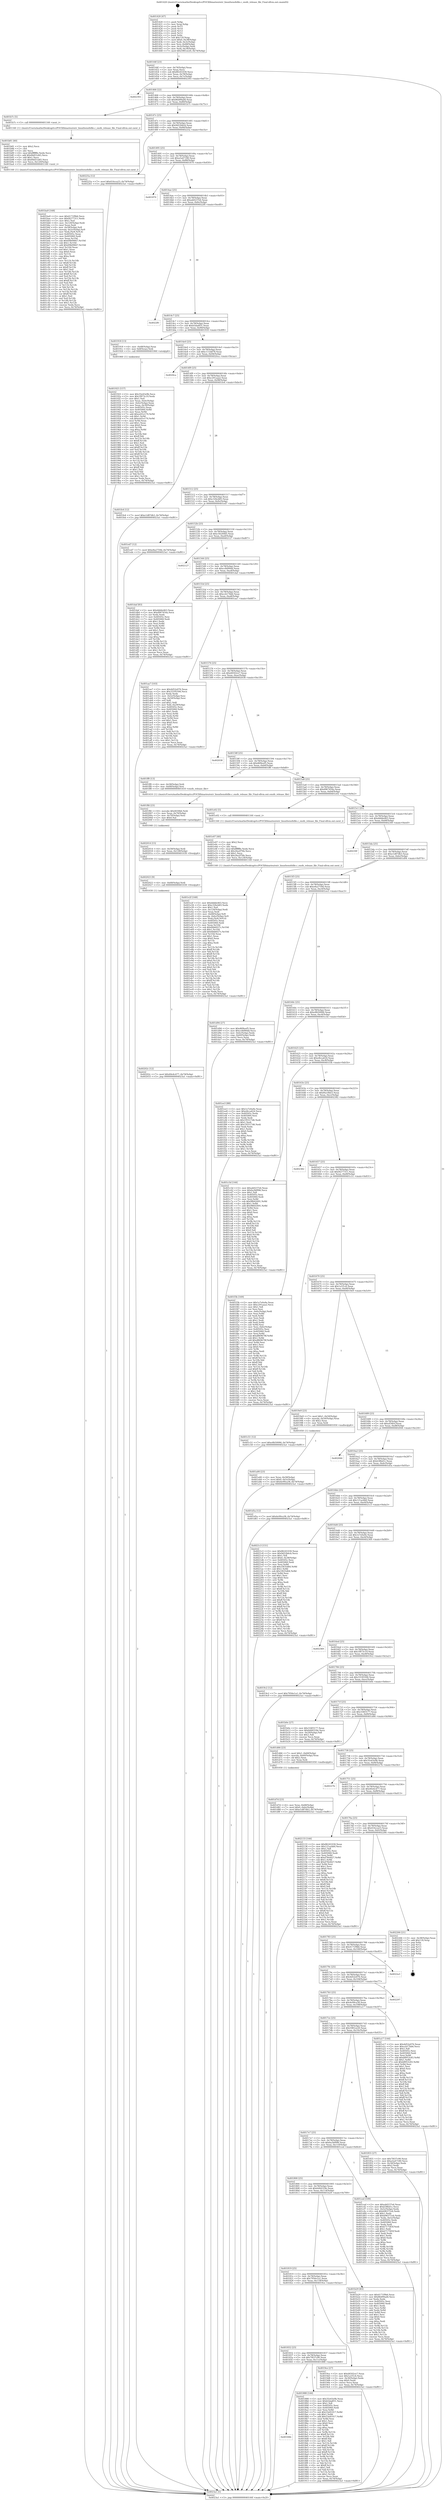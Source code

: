 digraph "0x401420" {
  label = "0x401420 (/mnt/c/Users/mathe/Desktop/tcc/POCII/binaries/extr_linuxfsexofsfile.c_exofs_release_file_Final-ollvm.out::main(0))"
  labelloc = "t"
  node[shape=record]

  Entry [label="",width=0.3,height=0.3,shape=circle,fillcolor=black,style=filled]
  "0x40144f" [label="{
     0x40144f [23]\l
     | [instrs]\l
     &nbsp;&nbsp;0x40144f \<+3\>: mov -0x74(%rbp),%eax\l
     &nbsp;&nbsp;0x401452 \<+2\>: mov %eax,%ecx\l
     &nbsp;&nbsp;0x401454 \<+6\>: sub $0x86241030,%ecx\l
     &nbsp;&nbsp;0x40145a \<+3\>: mov %eax,-0x78(%rbp)\l
     &nbsp;&nbsp;0x40145d \<+3\>: mov %ecx,-0x7c(%rbp)\l
     &nbsp;&nbsp;0x401460 \<+6\>: je 0000000000402393 \<main+0xf73\>\l
  }"]
  "0x402393" [label="{
     0x402393\l
  }", style=dashed]
  "0x401466" [label="{
     0x401466 [22]\l
     | [instrs]\l
     &nbsp;&nbsp;0x401466 \<+5\>: jmp 000000000040146b \<main+0x4b\>\l
     &nbsp;&nbsp;0x40146b \<+3\>: mov -0x78(%rbp),%eax\l
     &nbsp;&nbsp;0x40146e \<+5\>: sub $0x86d99ad4,%eax\l
     &nbsp;&nbsp;0x401473 \<+3\>: mov %eax,-0x80(%rbp)\l
     &nbsp;&nbsp;0x401476 \<+6\>: je 0000000000401b7c \<main+0x75c\>\l
  }"]
  Exit [label="",width=0.3,height=0.3,shape=circle,fillcolor=black,style=filled,peripheries=2]
  "0x401b7c" [label="{
     0x401b7c [5]\l
     | [instrs]\l
     &nbsp;&nbsp;0x401b7c \<+5\>: call 0000000000401160 \<next_i\>\l
     | [calls]\l
     &nbsp;&nbsp;0x401160 \{1\} (/mnt/c/Users/mathe/Desktop/tcc/POCII/binaries/extr_linuxfsexofsfile.c_exofs_release_file_Final-ollvm.out::next_i)\l
  }"]
  "0x40147c" [label="{
     0x40147c [25]\l
     | [instrs]\l
     &nbsp;&nbsp;0x40147c \<+5\>: jmp 0000000000401481 \<main+0x61\>\l
     &nbsp;&nbsp;0x401481 \<+3\>: mov -0x78(%rbp),%eax\l
     &nbsp;&nbsp;0x401484 \<+5\>: sub $0x9d22b6cb,%eax\l
     &nbsp;&nbsp;0x401489 \<+6\>: mov %eax,-0x84(%rbp)\l
     &nbsp;&nbsp;0x40148f \<+6\>: je 000000000040225a \<main+0xe3a\>\l
  }"]
  "0x40202c" [label="{
     0x40202c [12]\l
     | [instrs]\l
     &nbsp;&nbsp;0x40202c \<+7\>: movl $0x40e4c477,-0x74(%rbp)\l
     &nbsp;&nbsp;0x402033 \<+5\>: jmp 00000000004023a1 \<main+0xf81\>\l
  }"]
  "0x40225a" [label="{
     0x40225a [12]\l
     | [instrs]\l
     &nbsp;&nbsp;0x40225a \<+7\>: movl $0x416cca23,-0x74(%rbp)\l
     &nbsp;&nbsp;0x402261 \<+5\>: jmp 00000000004023a1 \<main+0xf81\>\l
  }"]
  "0x401495" [label="{
     0x401495 [25]\l
     | [instrs]\l
     &nbsp;&nbsp;0x401495 \<+5\>: jmp 000000000040149a \<main+0x7a\>\l
     &nbsp;&nbsp;0x40149a \<+3\>: mov -0x78(%rbp),%eax\l
     &nbsp;&nbsp;0x40149d \<+5\>: sub $0xa5a47180,%eax\l
     &nbsp;&nbsp;0x4014a2 \<+6\>: mov %eax,-0x88(%rbp)\l
     &nbsp;&nbsp;0x4014a8 \<+6\>: je 0000000000401870 \<main+0x450\>\l
  }"]
  "0x402023" [label="{
     0x402023 [9]\l
     | [instrs]\l
     &nbsp;&nbsp;0x402023 \<+4\>: mov -0x68(%rbp),%rdi\l
     &nbsp;&nbsp;0x402027 \<+5\>: call 0000000000401030 \<free@plt\>\l
     | [calls]\l
     &nbsp;&nbsp;0x401030 \{1\} (unknown)\l
  }"]
  "0x401870" [label="{
     0x401870\l
  }", style=dashed]
  "0x4014ae" [label="{
     0x4014ae [25]\l
     | [instrs]\l
     &nbsp;&nbsp;0x4014ae \<+5\>: jmp 00000000004014b3 \<main+0x93\>\l
     &nbsp;&nbsp;0x4014b3 \<+3\>: mov -0x78(%rbp),%eax\l
     &nbsp;&nbsp;0x4014b6 \<+5\>: sub $0xab0237e6,%eax\l
     &nbsp;&nbsp;0x4014bb \<+6\>: mov %eax,-0x8c(%rbp)\l
     &nbsp;&nbsp;0x4014c1 \<+6\>: je 00000000004022f0 \<main+0xed0\>\l
  }"]
  "0x402014" [label="{
     0x402014 [15]\l
     | [instrs]\l
     &nbsp;&nbsp;0x402014 \<+4\>: mov -0x58(%rbp),%rdi\l
     &nbsp;&nbsp;0x402018 \<+6\>: mov %eax,-0x128(%rbp)\l
     &nbsp;&nbsp;0x40201e \<+5\>: call 0000000000401030 \<free@plt\>\l
     | [calls]\l
     &nbsp;&nbsp;0x401030 \{1\} (unknown)\l
  }"]
  "0x4022f0" [label="{
     0x4022f0\l
  }", style=dashed]
  "0x4014c7" [label="{
     0x4014c7 [25]\l
     | [instrs]\l
     &nbsp;&nbsp;0x4014c7 \<+5\>: jmp 00000000004014cc \<main+0xac\>\l
     &nbsp;&nbsp;0x4014cc \<+3\>: mov -0x78(%rbp),%eax\l
     &nbsp;&nbsp;0x4014cf \<+5\>: sub $0xb5dadf31,%eax\l
     &nbsp;&nbsp;0x4014d4 \<+6\>: mov %eax,-0x90(%rbp)\l
     &nbsp;&nbsp;0x4014da \<+6\>: je 0000000000401918 \<main+0x4f8\>\l
  }"]
  "0x401ffd" [label="{
     0x401ffd [23]\l
     | [instrs]\l
     &nbsp;&nbsp;0x401ffd \<+10\>: movabs $0x4030b6,%rdi\l
     &nbsp;&nbsp;0x402007 \<+3\>: mov %eax,-0x70(%rbp)\l
     &nbsp;&nbsp;0x40200a \<+3\>: mov -0x70(%rbp),%esi\l
     &nbsp;&nbsp;0x40200d \<+2\>: mov $0x0,%al\l
     &nbsp;&nbsp;0x40200f \<+5\>: call 0000000000401040 \<printf@plt\>\l
     | [calls]\l
     &nbsp;&nbsp;0x401040 \{1\} (unknown)\l
  }"]
  "0x401918" [label="{
     0x401918 [13]\l
     | [instrs]\l
     &nbsp;&nbsp;0x401918 \<+4\>: mov -0x48(%rbp),%rax\l
     &nbsp;&nbsp;0x40191c \<+4\>: mov 0x8(%rax),%rdi\l
     &nbsp;&nbsp;0x401920 \<+5\>: call 0000000000401060 \<atoi@plt\>\l
     | [calls]\l
     &nbsp;&nbsp;0x401060 \{1\} (unknown)\l
  }"]
  "0x4014e0" [label="{
     0x4014e0 [25]\l
     | [instrs]\l
     &nbsp;&nbsp;0x4014e0 \<+5\>: jmp 00000000004014e5 \<main+0xc5\>\l
     &nbsp;&nbsp;0x4014e5 \<+3\>: mov -0x78(%rbp),%eax\l
     &nbsp;&nbsp;0x4014e8 \<+5\>: sub $0xc115dd78,%eax\l
     &nbsp;&nbsp;0x4014ed \<+6\>: mov %eax,-0x94(%rbp)\l
     &nbsp;&nbsp;0x4014f3 \<+6\>: je 00000000004020ca \<main+0xcaa\>\l
  }"]
  "0x401e2f" [label="{
     0x401e2f [168]\l
     | [instrs]\l
     &nbsp;&nbsp;0x401e2f \<+5\>: mov $0xdddde463,%ecx\l
     &nbsp;&nbsp;0x401e34 \<+5\>: mov $0xc32bcb83,%edx\l
     &nbsp;&nbsp;0x401e39 \<+3\>: mov $0x1,%sil\l
     &nbsp;&nbsp;0x401e3c \<+6\>: mov -0x124(%rbp),%edi\l
     &nbsp;&nbsp;0x401e42 \<+3\>: imul %eax,%edi\l
     &nbsp;&nbsp;0x401e45 \<+4\>: mov -0x68(%rbp),%r8\l
     &nbsp;&nbsp;0x401e49 \<+4\>: movslq -0x6c(%rbp),%r9\l
     &nbsp;&nbsp;0x401e4d \<+4\>: mov %edi,(%r8,%r9,4)\l
     &nbsp;&nbsp;0x401e51 \<+7\>: mov 0x40505c,%eax\l
     &nbsp;&nbsp;0x401e58 \<+7\>: mov 0x405060,%edi\l
     &nbsp;&nbsp;0x401e5f \<+3\>: mov %eax,%r10d\l
     &nbsp;&nbsp;0x401e62 \<+7\>: sub $0x6bb6027c,%r10d\l
     &nbsp;&nbsp;0x401e69 \<+4\>: sub $0x1,%r10d\l
     &nbsp;&nbsp;0x401e6d \<+7\>: add $0x6bb6027c,%r10d\l
     &nbsp;&nbsp;0x401e74 \<+4\>: imul %r10d,%eax\l
     &nbsp;&nbsp;0x401e78 \<+3\>: and $0x1,%eax\l
     &nbsp;&nbsp;0x401e7b \<+3\>: cmp $0x0,%eax\l
     &nbsp;&nbsp;0x401e7e \<+4\>: sete %r11b\l
     &nbsp;&nbsp;0x401e82 \<+3\>: cmp $0xa,%edi\l
     &nbsp;&nbsp;0x401e85 \<+3\>: setl %bl\l
     &nbsp;&nbsp;0x401e88 \<+3\>: mov %r11b,%r14b\l
     &nbsp;&nbsp;0x401e8b \<+4\>: xor $0xff,%r14b\l
     &nbsp;&nbsp;0x401e8f \<+3\>: mov %bl,%r15b\l
     &nbsp;&nbsp;0x401e92 \<+4\>: xor $0xff,%r15b\l
     &nbsp;&nbsp;0x401e96 \<+4\>: xor $0x0,%sil\l
     &nbsp;&nbsp;0x401e9a \<+3\>: mov %r14b,%r12b\l
     &nbsp;&nbsp;0x401e9d \<+4\>: and $0x0,%r12b\l
     &nbsp;&nbsp;0x401ea1 \<+3\>: and %sil,%r11b\l
     &nbsp;&nbsp;0x401ea4 \<+3\>: mov %r15b,%r13b\l
     &nbsp;&nbsp;0x401ea7 \<+4\>: and $0x0,%r13b\l
     &nbsp;&nbsp;0x401eab \<+3\>: and %sil,%bl\l
     &nbsp;&nbsp;0x401eae \<+3\>: or %r11b,%r12b\l
     &nbsp;&nbsp;0x401eb1 \<+3\>: or %bl,%r13b\l
     &nbsp;&nbsp;0x401eb4 \<+3\>: xor %r13b,%r12b\l
     &nbsp;&nbsp;0x401eb7 \<+3\>: or %r15b,%r14b\l
     &nbsp;&nbsp;0x401eba \<+4\>: xor $0xff,%r14b\l
     &nbsp;&nbsp;0x401ebe \<+4\>: or $0x0,%sil\l
     &nbsp;&nbsp;0x401ec2 \<+3\>: and %sil,%r14b\l
     &nbsp;&nbsp;0x401ec5 \<+3\>: or %r14b,%r12b\l
     &nbsp;&nbsp;0x401ec8 \<+4\>: test $0x1,%r12b\l
     &nbsp;&nbsp;0x401ecc \<+3\>: cmovne %edx,%ecx\l
     &nbsp;&nbsp;0x401ecf \<+3\>: mov %ecx,-0x74(%rbp)\l
     &nbsp;&nbsp;0x401ed2 \<+5\>: jmp 00000000004023a1 \<main+0xf81\>\l
  }"]
  "0x4020ca" [label="{
     0x4020ca\l
  }", style=dashed]
  "0x4014f9" [label="{
     0x4014f9 [25]\l
     | [instrs]\l
     &nbsp;&nbsp;0x4014f9 \<+5\>: jmp 00000000004014fe \<main+0xde\>\l
     &nbsp;&nbsp;0x4014fe \<+3\>: mov -0x78(%rbp),%eax\l
     &nbsp;&nbsp;0x401501 \<+5\>: sub $0xc291aaa2,%eax\l
     &nbsp;&nbsp;0x401506 \<+6\>: mov %eax,-0x98(%rbp)\l
     &nbsp;&nbsp;0x40150c \<+6\>: je 0000000000401fe4 \<main+0xbc4\>\l
  }"]
  "0x401e07" [label="{
     0x401e07 [40]\l
     | [instrs]\l
     &nbsp;&nbsp;0x401e07 \<+5\>: mov $0x2,%ecx\l
     &nbsp;&nbsp;0x401e0c \<+1\>: cltd\l
     &nbsp;&nbsp;0x401e0d \<+2\>: idiv %ecx\l
     &nbsp;&nbsp;0x401e0f \<+6\>: imul $0xfffffffe,%edx,%ecx\l
     &nbsp;&nbsp;0x401e15 \<+6\>: sub $0x26a2f76b,%ecx\l
     &nbsp;&nbsp;0x401e1b \<+3\>: add $0x1,%ecx\l
     &nbsp;&nbsp;0x401e1e \<+6\>: add $0x26a2f76b,%ecx\l
     &nbsp;&nbsp;0x401e24 \<+6\>: mov %ecx,-0x124(%rbp)\l
     &nbsp;&nbsp;0x401e2a \<+5\>: call 0000000000401160 \<next_i\>\l
     | [calls]\l
     &nbsp;&nbsp;0x401160 \{1\} (/mnt/c/Users/mathe/Desktop/tcc/POCII/binaries/extr_linuxfsexofsfile.c_exofs_release_file_Final-ollvm.out::next_i)\l
  }"]
  "0x401fe4" [label="{
     0x401fe4 [12]\l
     | [instrs]\l
     &nbsp;&nbsp;0x401fe4 \<+7\>: movl $0xe1d87db3,-0x74(%rbp)\l
     &nbsp;&nbsp;0x401feb \<+5\>: jmp 00000000004023a1 \<main+0xf81\>\l
  }"]
  "0x401512" [label="{
     0x401512 [25]\l
     | [instrs]\l
     &nbsp;&nbsp;0x401512 \<+5\>: jmp 0000000000401517 \<main+0xf7\>\l
     &nbsp;&nbsp;0x401517 \<+3\>: mov -0x78(%rbp),%eax\l
     &nbsp;&nbsp;0x40151a \<+5\>: sub $0xc32bcb83,%eax\l
     &nbsp;&nbsp;0x40151f \<+6\>: mov %eax,-0x9c(%rbp)\l
     &nbsp;&nbsp;0x401525 \<+6\>: je 0000000000401ed7 \<main+0xab7\>\l
  }"]
  "0x401d7d" [label="{
     0x401d7d [23]\l
     | [instrs]\l
     &nbsp;&nbsp;0x401d7d \<+4\>: mov %rax,-0x68(%rbp)\l
     &nbsp;&nbsp;0x401d81 \<+7\>: movl $0x0,-0x6c(%rbp)\l
     &nbsp;&nbsp;0x401d88 \<+7\>: movl $0xe1d87db3,-0x74(%rbp)\l
     &nbsp;&nbsp;0x401d8f \<+5\>: jmp 00000000004023a1 \<main+0xf81\>\l
  }"]
  "0x401ed7" [label="{
     0x401ed7 [12]\l
     | [instrs]\l
     &nbsp;&nbsp;0x401ed7 \<+7\>: movl $0xe8a2759d,-0x74(%rbp)\l
     &nbsp;&nbsp;0x401ede \<+5\>: jmp 00000000004023a1 \<main+0xf81\>\l
  }"]
  "0x40152b" [label="{
     0x40152b [25]\l
     | [instrs]\l
     &nbsp;&nbsp;0x40152b \<+5\>: jmp 0000000000401530 \<main+0x110\>\l
     &nbsp;&nbsp;0x401530 \<+3\>: mov -0x78(%rbp),%eax\l
     &nbsp;&nbsp;0x401533 \<+5\>: sub $0xc56249d5,%eax\l
     &nbsp;&nbsp;0x401538 \<+6\>: mov %eax,-0xa0(%rbp)\l
     &nbsp;&nbsp;0x40153e \<+6\>: je 0000000000402127 \<main+0xd07\>\l
  }"]
  "0x401ba9" [label="{
     0x401ba9 [168]\l
     | [instrs]\l
     &nbsp;&nbsp;0x401ba9 \<+5\>: mov $0x4171f9b6,%ecx\l
     &nbsp;&nbsp;0x401bae \<+5\>: mov $0xf4277311,%edx\l
     &nbsp;&nbsp;0x401bb3 \<+3\>: mov $0x1,%sil\l
     &nbsp;&nbsp;0x401bb6 \<+6\>: mov -0x120(%rbp),%edi\l
     &nbsp;&nbsp;0x401bbc \<+3\>: imul %eax,%edi\l
     &nbsp;&nbsp;0x401bbf \<+4\>: mov -0x58(%rbp),%r8\l
     &nbsp;&nbsp;0x401bc3 \<+4\>: movslq -0x5c(%rbp),%r9\l
     &nbsp;&nbsp;0x401bc7 \<+4\>: mov %edi,(%r8,%r9,4)\l
     &nbsp;&nbsp;0x401bcb \<+7\>: mov 0x40505c,%eax\l
     &nbsp;&nbsp;0x401bd2 \<+7\>: mov 0x405060,%edi\l
     &nbsp;&nbsp;0x401bd9 \<+3\>: mov %eax,%r10d\l
     &nbsp;&nbsp;0x401bdc \<+7\>: sub $0x69b09667,%r10d\l
     &nbsp;&nbsp;0x401be3 \<+4\>: sub $0x1,%r10d\l
     &nbsp;&nbsp;0x401be7 \<+7\>: add $0x69b09667,%r10d\l
     &nbsp;&nbsp;0x401bee \<+4\>: imul %r10d,%eax\l
     &nbsp;&nbsp;0x401bf2 \<+3\>: and $0x1,%eax\l
     &nbsp;&nbsp;0x401bf5 \<+3\>: cmp $0x0,%eax\l
     &nbsp;&nbsp;0x401bf8 \<+4\>: sete %r11b\l
     &nbsp;&nbsp;0x401bfc \<+3\>: cmp $0xa,%edi\l
     &nbsp;&nbsp;0x401bff \<+3\>: setl %bl\l
     &nbsp;&nbsp;0x401c02 \<+3\>: mov %r11b,%r14b\l
     &nbsp;&nbsp;0x401c05 \<+4\>: xor $0xff,%r14b\l
     &nbsp;&nbsp;0x401c09 \<+3\>: mov %bl,%r15b\l
     &nbsp;&nbsp;0x401c0c \<+4\>: xor $0xff,%r15b\l
     &nbsp;&nbsp;0x401c10 \<+4\>: xor $0x1,%sil\l
     &nbsp;&nbsp;0x401c14 \<+3\>: mov %r14b,%r12b\l
     &nbsp;&nbsp;0x401c17 \<+4\>: and $0xff,%r12b\l
     &nbsp;&nbsp;0x401c1b \<+3\>: and %sil,%r11b\l
     &nbsp;&nbsp;0x401c1e \<+3\>: mov %r15b,%r13b\l
     &nbsp;&nbsp;0x401c21 \<+4\>: and $0xff,%r13b\l
     &nbsp;&nbsp;0x401c25 \<+3\>: and %sil,%bl\l
     &nbsp;&nbsp;0x401c28 \<+3\>: or %r11b,%r12b\l
     &nbsp;&nbsp;0x401c2b \<+3\>: or %bl,%r13b\l
     &nbsp;&nbsp;0x401c2e \<+3\>: xor %r13b,%r12b\l
     &nbsp;&nbsp;0x401c31 \<+3\>: or %r15b,%r14b\l
     &nbsp;&nbsp;0x401c34 \<+4\>: xor $0xff,%r14b\l
     &nbsp;&nbsp;0x401c38 \<+4\>: or $0x1,%sil\l
     &nbsp;&nbsp;0x401c3c \<+3\>: and %sil,%r14b\l
     &nbsp;&nbsp;0x401c3f \<+3\>: or %r14b,%r12b\l
     &nbsp;&nbsp;0x401c42 \<+4\>: test $0x1,%r12b\l
     &nbsp;&nbsp;0x401c46 \<+3\>: cmovne %edx,%ecx\l
     &nbsp;&nbsp;0x401c49 \<+3\>: mov %ecx,-0x74(%rbp)\l
     &nbsp;&nbsp;0x401c4c \<+5\>: jmp 00000000004023a1 \<main+0xf81\>\l
  }"]
  "0x402127" [label="{
     0x402127\l
  }", style=dashed]
  "0x401544" [label="{
     0x401544 [25]\l
     | [instrs]\l
     &nbsp;&nbsp;0x401544 \<+5\>: jmp 0000000000401549 \<main+0x129\>\l
     &nbsp;&nbsp;0x401549 \<+3\>: mov -0x78(%rbp),%eax\l
     &nbsp;&nbsp;0x40154c \<+5\>: sub $0xcc8d90dd,%eax\l
     &nbsp;&nbsp;0x401551 \<+6\>: mov %eax,-0xa4(%rbp)\l
     &nbsp;&nbsp;0x401557 \<+6\>: je 0000000000401daf \<main+0x98f\>\l
  }"]
  "0x401b81" [label="{
     0x401b81 [40]\l
     | [instrs]\l
     &nbsp;&nbsp;0x401b81 \<+5\>: mov $0x2,%ecx\l
     &nbsp;&nbsp;0x401b86 \<+1\>: cltd\l
     &nbsp;&nbsp;0x401b87 \<+2\>: idiv %ecx\l
     &nbsp;&nbsp;0x401b89 \<+6\>: imul $0xfffffffe,%edx,%ecx\l
     &nbsp;&nbsp;0x401b8f \<+6\>: add $0x84d51d45,%ecx\l
     &nbsp;&nbsp;0x401b95 \<+3\>: add $0x1,%ecx\l
     &nbsp;&nbsp;0x401b98 \<+6\>: sub $0x84d51d45,%ecx\l
     &nbsp;&nbsp;0x401b9e \<+6\>: mov %ecx,-0x120(%rbp)\l
     &nbsp;&nbsp;0x401ba4 \<+5\>: call 0000000000401160 \<next_i\>\l
     | [calls]\l
     &nbsp;&nbsp;0x401160 \{1\} (/mnt/c/Users/mathe/Desktop/tcc/POCII/binaries/extr_linuxfsexofsfile.c_exofs_release_file_Final-ollvm.out::next_i)\l
  }"]
  "0x401daf" [label="{
     0x401daf [83]\l
     | [instrs]\l
     &nbsp;&nbsp;0x401daf \<+5\>: mov $0xdddde463,%eax\l
     &nbsp;&nbsp;0x401db4 \<+5\>: mov $0xd967454a,%ecx\l
     &nbsp;&nbsp;0x401db9 \<+2\>: xor %edx,%edx\l
     &nbsp;&nbsp;0x401dbb \<+7\>: mov 0x40505c,%esi\l
     &nbsp;&nbsp;0x401dc2 \<+7\>: mov 0x405060,%edi\l
     &nbsp;&nbsp;0x401dc9 \<+3\>: sub $0x1,%edx\l
     &nbsp;&nbsp;0x401dcc \<+3\>: mov %esi,%r8d\l
     &nbsp;&nbsp;0x401dcf \<+3\>: add %edx,%r8d\l
     &nbsp;&nbsp;0x401dd2 \<+4\>: imul %r8d,%esi\l
     &nbsp;&nbsp;0x401dd6 \<+3\>: and $0x1,%esi\l
     &nbsp;&nbsp;0x401dd9 \<+3\>: cmp $0x0,%esi\l
     &nbsp;&nbsp;0x401ddc \<+4\>: sete %r9b\l
     &nbsp;&nbsp;0x401de0 \<+3\>: cmp $0xa,%edi\l
     &nbsp;&nbsp;0x401de3 \<+4\>: setl %r10b\l
     &nbsp;&nbsp;0x401de7 \<+3\>: mov %r9b,%r11b\l
     &nbsp;&nbsp;0x401dea \<+3\>: and %r10b,%r11b\l
     &nbsp;&nbsp;0x401ded \<+3\>: xor %r10b,%r9b\l
     &nbsp;&nbsp;0x401df0 \<+3\>: or %r9b,%r11b\l
     &nbsp;&nbsp;0x401df3 \<+4\>: test $0x1,%r11b\l
     &nbsp;&nbsp;0x401df7 \<+3\>: cmovne %ecx,%eax\l
     &nbsp;&nbsp;0x401dfa \<+3\>: mov %eax,-0x74(%rbp)\l
     &nbsp;&nbsp;0x401dfd \<+5\>: jmp 00000000004023a1 \<main+0xf81\>\l
  }"]
  "0x40155d" [label="{
     0x40155d [25]\l
     | [instrs]\l
     &nbsp;&nbsp;0x40155d \<+5\>: jmp 0000000000401562 \<main+0x142\>\l
     &nbsp;&nbsp;0x401562 \<+3\>: mov -0x78(%rbp),%eax\l
     &nbsp;&nbsp;0x401565 \<+5\>: sub $0xccb17bb6,%eax\l
     &nbsp;&nbsp;0x40156a \<+6\>: mov %eax,-0xa8(%rbp)\l
     &nbsp;&nbsp;0x401570 \<+6\>: je 0000000000401aa7 \<main+0x687\>\l
  }"]
  "0x401a00" [label="{
     0x401a00 [23]\l
     | [instrs]\l
     &nbsp;&nbsp;0x401a00 \<+4\>: mov %rax,-0x58(%rbp)\l
     &nbsp;&nbsp;0x401a04 \<+7\>: movl $0x0,-0x5c(%rbp)\l
     &nbsp;&nbsp;0x401a0b \<+7\>: movl $0x4e99ca38,-0x74(%rbp)\l
     &nbsp;&nbsp;0x401a12 \<+5\>: jmp 00000000004023a1 \<main+0xf81\>\l
  }"]
  "0x401aa7" [label="{
     0x401aa7 [103]\l
     | [instrs]\l
     &nbsp;&nbsp;0x401aa7 \<+5\>: mov $0x4d52e076,%eax\l
     &nbsp;&nbsp;0x401aac \<+5\>: mov $0x33185506,%ecx\l
     &nbsp;&nbsp;0x401ab1 \<+2\>: xor %edx,%edx\l
     &nbsp;&nbsp;0x401ab3 \<+3\>: mov -0x5c(%rbp),%esi\l
     &nbsp;&nbsp;0x401ab6 \<+3\>: cmp -0x50(%rbp),%esi\l
     &nbsp;&nbsp;0x401ab9 \<+4\>: setl %dil\l
     &nbsp;&nbsp;0x401abd \<+4\>: and $0x1,%dil\l
     &nbsp;&nbsp;0x401ac1 \<+4\>: mov %dil,-0x29(%rbp)\l
     &nbsp;&nbsp;0x401ac5 \<+7\>: mov 0x40505c,%esi\l
     &nbsp;&nbsp;0x401acc \<+8\>: mov 0x405060,%r8d\l
     &nbsp;&nbsp;0x401ad4 \<+3\>: sub $0x1,%edx\l
     &nbsp;&nbsp;0x401ad7 \<+3\>: mov %esi,%r9d\l
     &nbsp;&nbsp;0x401ada \<+3\>: add %edx,%r9d\l
     &nbsp;&nbsp;0x401add \<+4\>: imul %r9d,%esi\l
     &nbsp;&nbsp;0x401ae1 \<+3\>: and $0x1,%esi\l
     &nbsp;&nbsp;0x401ae4 \<+3\>: cmp $0x0,%esi\l
     &nbsp;&nbsp;0x401ae7 \<+4\>: sete %dil\l
     &nbsp;&nbsp;0x401aeb \<+4\>: cmp $0xa,%r8d\l
     &nbsp;&nbsp;0x401aef \<+4\>: setl %r10b\l
     &nbsp;&nbsp;0x401af3 \<+3\>: mov %dil,%r11b\l
     &nbsp;&nbsp;0x401af6 \<+3\>: and %r10b,%r11b\l
     &nbsp;&nbsp;0x401af9 \<+3\>: xor %r10b,%dil\l
     &nbsp;&nbsp;0x401afc \<+3\>: or %dil,%r11b\l
     &nbsp;&nbsp;0x401aff \<+4\>: test $0x1,%r11b\l
     &nbsp;&nbsp;0x401b03 \<+3\>: cmovne %ecx,%eax\l
     &nbsp;&nbsp;0x401b06 \<+3\>: mov %eax,-0x74(%rbp)\l
     &nbsp;&nbsp;0x401b09 \<+5\>: jmp 00000000004023a1 \<main+0xf81\>\l
  }"]
  "0x401576" [label="{
     0x401576 [25]\l
     | [instrs]\l
     &nbsp;&nbsp;0x401576 \<+5\>: jmp 000000000040157b \<main+0x15b\>\l
     &nbsp;&nbsp;0x40157b \<+3\>: mov -0x78(%rbp),%eax\l
     &nbsp;&nbsp;0x40157e \<+5\>: sub $0xd4502ce7,%eax\l
     &nbsp;&nbsp;0x401583 \<+6\>: mov %eax,-0xac(%rbp)\l
     &nbsp;&nbsp;0x401589 \<+6\>: je 0000000000402038 \<main+0xc18\>\l
  }"]
  "0x401925" [label="{
     0x401925 [157]\l
     | [instrs]\l
     &nbsp;&nbsp;0x401925 \<+5\>: mov $0x35e43e9b,%ecx\l
     &nbsp;&nbsp;0x40192a \<+5\>: mov $0x1f873c19,%edx\l
     &nbsp;&nbsp;0x40192f \<+3\>: mov $0x1,%sil\l
     &nbsp;&nbsp;0x401932 \<+3\>: mov %eax,-0x4c(%rbp)\l
     &nbsp;&nbsp;0x401935 \<+3\>: mov -0x4c(%rbp),%eax\l
     &nbsp;&nbsp;0x401938 \<+3\>: mov %eax,-0x30(%rbp)\l
     &nbsp;&nbsp;0x40193b \<+7\>: mov 0x40505c,%eax\l
     &nbsp;&nbsp;0x401942 \<+8\>: mov 0x405060,%r8d\l
     &nbsp;&nbsp;0x40194a \<+3\>: mov %eax,%r9d\l
     &nbsp;&nbsp;0x40194d \<+7\>: add $0xee01e170,%r9d\l
     &nbsp;&nbsp;0x401954 \<+4\>: sub $0x1,%r9d\l
     &nbsp;&nbsp;0x401958 \<+7\>: sub $0xee01e170,%r9d\l
     &nbsp;&nbsp;0x40195f \<+4\>: imul %r9d,%eax\l
     &nbsp;&nbsp;0x401963 \<+3\>: and $0x1,%eax\l
     &nbsp;&nbsp;0x401966 \<+3\>: cmp $0x0,%eax\l
     &nbsp;&nbsp;0x401969 \<+4\>: sete %r10b\l
     &nbsp;&nbsp;0x40196d \<+4\>: cmp $0xa,%r8d\l
     &nbsp;&nbsp;0x401971 \<+4\>: setl %r11b\l
     &nbsp;&nbsp;0x401975 \<+3\>: mov %r10b,%bl\l
     &nbsp;&nbsp;0x401978 \<+3\>: xor $0xff,%bl\l
     &nbsp;&nbsp;0x40197b \<+3\>: mov %r11b,%r14b\l
     &nbsp;&nbsp;0x40197e \<+4\>: xor $0xff,%r14b\l
     &nbsp;&nbsp;0x401982 \<+4\>: xor $0x1,%sil\l
     &nbsp;&nbsp;0x401986 \<+3\>: mov %bl,%r15b\l
     &nbsp;&nbsp;0x401989 \<+4\>: and $0xff,%r15b\l
     &nbsp;&nbsp;0x40198d \<+3\>: and %sil,%r10b\l
     &nbsp;&nbsp;0x401990 \<+3\>: mov %r14b,%r12b\l
     &nbsp;&nbsp;0x401993 \<+4\>: and $0xff,%r12b\l
     &nbsp;&nbsp;0x401997 \<+3\>: and %sil,%r11b\l
     &nbsp;&nbsp;0x40199a \<+3\>: or %r10b,%r15b\l
     &nbsp;&nbsp;0x40199d \<+3\>: or %r11b,%r12b\l
     &nbsp;&nbsp;0x4019a0 \<+3\>: xor %r12b,%r15b\l
     &nbsp;&nbsp;0x4019a3 \<+3\>: or %r14b,%bl\l
     &nbsp;&nbsp;0x4019a6 \<+3\>: xor $0xff,%bl\l
     &nbsp;&nbsp;0x4019a9 \<+4\>: or $0x1,%sil\l
     &nbsp;&nbsp;0x4019ad \<+3\>: and %sil,%bl\l
     &nbsp;&nbsp;0x4019b0 \<+3\>: or %bl,%r15b\l
     &nbsp;&nbsp;0x4019b3 \<+4\>: test $0x1,%r15b\l
     &nbsp;&nbsp;0x4019b7 \<+3\>: cmovne %edx,%ecx\l
     &nbsp;&nbsp;0x4019ba \<+3\>: mov %ecx,-0x74(%rbp)\l
     &nbsp;&nbsp;0x4019bd \<+5\>: jmp 00000000004023a1 \<main+0xf81\>\l
  }"]
  "0x402038" [label="{
     0x402038\l
  }", style=dashed]
  "0x40158f" [label="{
     0x40158f [25]\l
     | [instrs]\l
     &nbsp;&nbsp;0x40158f \<+5\>: jmp 0000000000401594 \<main+0x174\>\l
     &nbsp;&nbsp;0x401594 \<+3\>: mov -0x78(%rbp),%eax\l
     &nbsp;&nbsp;0x401597 \<+5\>: sub $0xd6f4eef5,%eax\l
     &nbsp;&nbsp;0x40159c \<+6\>: mov %eax,-0xb0(%rbp)\l
     &nbsp;&nbsp;0x4015a2 \<+6\>: je 0000000000401ff0 \<main+0xbd0\>\l
  }"]
  "0x40184b" [label="{
     0x40184b\l
  }", style=dashed]
  "0x401ff0" [label="{
     0x401ff0 [13]\l
     | [instrs]\l
     &nbsp;&nbsp;0x401ff0 \<+4\>: mov -0x58(%rbp),%rdi\l
     &nbsp;&nbsp;0x401ff4 \<+4\>: mov -0x68(%rbp),%rsi\l
     &nbsp;&nbsp;0x401ff8 \<+5\>: call 0000000000401410 \<exofs_release_file\>\l
     | [calls]\l
     &nbsp;&nbsp;0x401410 \{1\} (/mnt/c/Users/mathe/Desktop/tcc/POCII/binaries/extr_linuxfsexofsfile.c_exofs_release_file_Final-ollvm.out::exofs_release_file)\l
  }"]
  "0x4015a8" [label="{
     0x4015a8 [25]\l
     | [instrs]\l
     &nbsp;&nbsp;0x4015a8 \<+5\>: jmp 00000000004015ad \<main+0x18d\>\l
     &nbsp;&nbsp;0x4015ad \<+3\>: mov -0x78(%rbp),%eax\l
     &nbsp;&nbsp;0x4015b0 \<+5\>: sub $0xd967454a,%eax\l
     &nbsp;&nbsp;0x4015b5 \<+6\>: mov %eax,-0xb4(%rbp)\l
     &nbsp;&nbsp;0x4015bb \<+6\>: je 0000000000401e02 \<main+0x9e2\>\l
  }"]
  "0x401888" [label="{
     0x401888 [144]\l
     | [instrs]\l
     &nbsp;&nbsp;0x401888 \<+5\>: mov $0x35e43e9b,%eax\l
     &nbsp;&nbsp;0x40188d \<+5\>: mov $0xb5dadf31,%ecx\l
     &nbsp;&nbsp;0x401892 \<+2\>: mov $0x1,%dl\l
     &nbsp;&nbsp;0x401894 \<+7\>: mov 0x40505c,%esi\l
     &nbsp;&nbsp;0x40189b \<+7\>: mov 0x405060,%edi\l
     &nbsp;&nbsp;0x4018a2 \<+3\>: mov %esi,%r8d\l
     &nbsp;&nbsp;0x4018a5 \<+7\>: sub $0x53e81017,%r8d\l
     &nbsp;&nbsp;0x4018ac \<+4\>: sub $0x1,%r8d\l
     &nbsp;&nbsp;0x4018b0 \<+7\>: add $0x53e81017,%r8d\l
     &nbsp;&nbsp;0x4018b7 \<+4\>: imul %r8d,%esi\l
     &nbsp;&nbsp;0x4018bb \<+3\>: and $0x1,%esi\l
     &nbsp;&nbsp;0x4018be \<+3\>: cmp $0x0,%esi\l
     &nbsp;&nbsp;0x4018c1 \<+4\>: sete %r9b\l
     &nbsp;&nbsp;0x4018c5 \<+3\>: cmp $0xa,%edi\l
     &nbsp;&nbsp;0x4018c8 \<+4\>: setl %r10b\l
     &nbsp;&nbsp;0x4018cc \<+3\>: mov %r9b,%r11b\l
     &nbsp;&nbsp;0x4018cf \<+4\>: xor $0xff,%r11b\l
     &nbsp;&nbsp;0x4018d3 \<+3\>: mov %r10b,%bl\l
     &nbsp;&nbsp;0x4018d6 \<+3\>: xor $0xff,%bl\l
     &nbsp;&nbsp;0x4018d9 \<+3\>: xor $0x1,%dl\l
     &nbsp;&nbsp;0x4018dc \<+3\>: mov %r11b,%r14b\l
     &nbsp;&nbsp;0x4018df \<+4\>: and $0xff,%r14b\l
     &nbsp;&nbsp;0x4018e3 \<+3\>: and %dl,%r9b\l
     &nbsp;&nbsp;0x4018e6 \<+3\>: mov %bl,%r15b\l
     &nbsp;&nbsp;0x4018e9 \<+4\>: and $0xff,%r15b\l
     &nbsp;&nbsp;0x4018ed \<+3\>: and %dl,%r10b\l
     &nbsp;&nbsp;0x4018f0 \<+3\>: or %r9b,%r14b\l
     &nbsp;&nbsp;0x4018f3 \<+3\>: or %r10b,%r15b\l
     &nbsp;&nbsp;0x4018f6 \<+3\>: xor %r15b,%r14b\l
     &nbsp;&nbsp;0x4018f9 \<+3\>: or %bl,%r11b\l
     &nbsp;&nbsp;0x4018fc \<+4\>: xor $0xff,%r11b\l
     &nbsp;&nbsp;0x401900 \<+3\>: or $0x1,%dl\l
     &nbsp;&nbsp;0x401903 \<+3\>: and %dl,%r11b\l
     &nbsp;&nbsp;0x401906 \<+3\>: or %r11b,%r14b\l
     &nbsp;&nbsp;0x401909 \<+4\>: test $0x1,%r14b\l
     &nbsp;&nbsp;0x40190d \<+3\>: cmovne %ecx,%eax\l
     &nbsp;&nbsp;0x401910 \<+3\>: mov %eax,-0x74(%rbp)\l
     &nbsp;&nbsp;0x401913 \<+5\>: jmp 00000000004023a1 \<main+0xf81\>\l
  }"]
  "0x401e02" [label="{
     0x401e02 [5]\l
     | [instrs]\l
     &nbsp;&nbsp;0x401e02 \<+5\>: call 0000000000401160 \<next_i\>\l
     | [calls]\l
     &nbsp;&nbsp;0x401160 \{1\} (/mnt/c/Users/mathe/Desktop/tcc/POCII/binaries/extr_linuxfsexofsfile.c_exofs_release_file_Final-ollvm.out::next_i)\l
  }"]
  "0x4015c1" [label="{
     0x4015c1 [25]\l
     | [instrs]\l
     &nbsp;&nbsp;0x4015c1 \<+5\>: jmp 00000000004015c6 \<main+0x1a6\>\l
     &nbsp;&nbsp;0x4015c6 \<+3\>: mov -0x78(%rbp),%eax\l
     &nbsp;&nbsp;0x4015c9 \<+5\>: sub $0xdddde463,%eax\l
     &nbsp;&nbsp;0x4015ce \<+6\>: mov %eax,-0xb8(%rbp)\l
     &nbsp;&nbsp;0x4015d4 \<+6\>: je 000000000040230f \<main+0xeef\>\l
  }"]
  "0x401832" [label="{
     0x401832 [25]\l
     | [instrs]\l
     &nbsp;&nbsp;0x401832 \<+5\>: jmp 0000000000401837 \<main+0x417\>\l
     &nbsp;&nbsp;0x401837 \<+3\>: mov -0x78(%rbp),%eax\l
     &nbsp;&nbsp;0x40183a \<+5\>: sub $0x7f437c90,%eax\l
     &nbsp;&nbsp;0x40183f \<+6\>: mov %eax,-0x11c(%rbp)\l
     &nbsp;&nbsp;0x401845 \<+6\>: je 0000000000401888 \<main+0x468\>\l
  }"]
  "0x40230f" [label="{
     0x40230f\l
  }", style=dashed]
  "0x4015da" [label="{
     0x4015da [25]\l
     | [instrs]\l
     &nbsp;&nbsp;0x4015da \<+5\>: jmp 00000000004015df \<main+0x1bf\>\l
     &nbsp;&nbsp;0x4015df \<+3\>: mov -0x78(%rbp),%eax\l
     &nbsp;&nbsp;0x4015e2 \<+5\>: sub $0xe1d87db3,%eax\l
     &nbsp;&nbsp;0x4015e7 \<+6\>: mov %eax,-0xbc(%rbp)\l
     &nbsp;&nbsp;0x4015ed \<+6\>: je 0000000000401d94 \<main+0x974\>\l
  }"]
  "0x4019ce" [label="{
     0x4019ce [27]\l
     | [instrs]\l
     &nbsp;&nbsp;0x4019ce \<+5\>: mov $0xd4502ce7,%eax\l
     &nbsp;&nbsp;0x4019d3 \<+5\>: mov $0x1a1f1c6,%ecx\l
     &nbsp;&nbsp;0x4019d8 \<+3\>: mov -0x30(%rbp),%edx\l
     &nbsp;&nbsp;0x4019db \<+3\>: cmp $0x0,%edx\l
     &nbsp;&nbsp;0x4019de \<+3\>: cmove %ecx,%eax\l
     &nbsp;&nbsp;0x4019e1 \<+3\>: mov %eax,-0x74(%rbp)\l
     &nbsp;&nbsp;0x4019e4 \<+5\>: jmp 00000000004023a1 \<main+0xf81\>\l
  }"]
  "0x401d94" [label="{
     0x401d94 [27]\l
     | [instrs]\l
     &nbsp;&nbsp;0x401d94 \<+5\>: mov $0xd6f4eef5,%eax\l
     &nbsp;&nbsp;0x401d99 \<+5\>: mov $0xcc8d90dd,%ecx\l
     &nbsp;&nbsp;0x401d9e \<+3\>: mov -0x6c(%rbp),%edx\l
     &nbsp;&nbsp;0x401da1 \<+3\>: cmp -0x60(%rbp),%edx\l
     &nbsp;&nbsp;0x401da4 \<+3\>: cmovl %ecx,%eax\l
     &nbsp;&nbsp;0x401da7 \<+3\>: mov %eax,-0x74(%rbp)\l
     &nbsp;&nbsp;0x401daa \<+5\>: jmp 00000000004023a1 \<main+0xf81\>\l
  }"]
  "0x4015f3" [label="{
     0x4015f3 [25]\l
     | [instrs]\l
     &nbsp;&nbsp;0x4015f3 \<+5\>: jmp 00000000004015f8 \<main+0x1d8\>\l
     &nbsp;&nbsp;0x4015f8 \<+3\>: mov -0x78(%rbp),%eax\l
     &nbsp;&nbsp;0x4015fb \<+5\>: sub $0xe8a2759d,%eax\l
     &nbsp;&nbsp;0x401600 \<+6\>: mov %eax,-0xc0(%rbp)\l
     &nbsp;&nbsp;0x401606 \<+6\>: je 0000000000401ee3 \<main+0xac3\>\l
  }"]
  "0x401819" [label="{
     0x401819 [25]\l
     | [instrs]\l
     &nbsp;&nbsp;0x401819 \<+5\>: jmp 000000000040181e \<main+0x3fe\>\l
     &nbsp;&nbsp;0x40181e \<+3\>: mov -0x78(%rbp),%eax\l
     &nbsp;&nbsp;0x401821 \<+5\>: sub $0x7956e1a1,%eax\l
     &nbsp;&nbsp;0x401826 \<+6\>: mov %eax,-0x118(%rbp)\l
     &nbsp;&nbsp;0x40182c \<+6\>: je 00000000004019ce \<main+0x5ae\>\l
  }"]
  "0x401ee3" [label="{
     0x401ee3 [88]\l
     | [instrs]\l
     &nbsp;&nbsp;0x401ee3 \<+5\>: mov $0x1e7e0a9e,%eax\l
     &nbsp;&nbsp;0x401ee8 \<+5\>: mov $0xe8cca624,%ecx\l
     &nbsp;&nbsp;0x401eed \<+7\>: mov 0x40505c,%edx\l
     &nbsp;&nbsp;0x401ef4 \<+7\>: mov 0x405060,%esi\l
     &nbsp;&nbsp;0x401efb \<+2\>: mov %edx,%edi\l
     &nbsp;&nbsp;0x401efd \<+6\>: sub $0x195517d6,%edi\l
     &nbsp;&nbsp;0x401f03 \<+3\>: sub $0x1,%edi\l
     &nbsp;&nbsp;0x401f06 \<+6\>: add $0x195517d6,%edi\l
     &nbsp;&nbsp;0x401f0c \<+3\>: imul %edi,%edx\l
     &nbsp;&nbsp;0x401f0f \<+3\>: and $0x1,%edx\l
     &nbsp;&nbsp;0x401f12 \<+3\>: cmp $0x0,%edx\l
     &nbsp;&nbsp;0x401f15 \<+4\>: sete %r8b\l
     &nbsp;&nbsp;0x401f19 \<+3\>: cmp $0xa,%esi\l
     &nbsp;&nbsp;0x401f1c \<+4\>: setl %r9b\l
     &nbsp;&nbsp;0x401f20 \<+3\>: mov %r8b,%r10b\l
     &nbsp;&nbsp;0x401f23 \<+3\>: and %r9b,%r10b\l
     &nbsp;&nbsp;0x401f26 \<+3\>: xor %r9b,%r8b\l
     &nbsp;&nbsp;0x401f29 \<+3\>: or %r8b,%r10b\l
     &nbsp;&nbsp;0x401f2c \<+4\>: test $0x1,%r10b\l
     &nbsp;&nbsp;0x401f30 \<+3\>: cmovne %ecx,%eax\l
     &nbsp;&nbsp;0x401f33 \<+3\>: mov %eax,-0x74(%rbp)\l
     &nbsp;&nbsp;0x401f36 \<+5\>: jmp 00000000004023a1 \<main+0xf81\>\l
  }"]
  "0x40160c" [label="{
     0x40160c [25]\l
     | [instrs]\l
     &nbsp;&nbsp;0x40160c \<+5\>: jmp 0000000000401611 \<main+0x1f1\>\l
     &nbsp;&nbsp;0x401611 \<+3\>: mov -0x78(%rbp),%eax\l
     &nbsp;&nbsp;0x401614 \<+5\>: sub $0xe8b50084,%eax\l
     &nbsp;&nbsp;0x401619 \<+6\>: mov %eax,-0xc4(%rbp)\l
     &nbsp;&nbsp;0x40161f \<+6\>: je 0000000000401c5d \<main+0x83d\>\l
  }"]
  "0x401b29" [label="{
     0x401b29 [83]\l
     | [instrs]\l
     &nbsp;&nbsp;0x401b29 \<+5\>: mov $0x4171f9b6,%eax\l
     &nbsp;&nbsp;0x401b2e \<+5\>: mov $0x86d99ad4,%ecx\l
     &nbsp;&nbsp;0x401b33 \<+2\>: xor %edx,%edx\l
     &nbsp;&nbsp;0x401b35 \<+7\>: mov 0x40505c,%esi\l
     &nbsp;&nbsp;0x401b3c \<+7\>: mov 0x405060,%edi\l
     &nbsp;&nbsp;0x401b43 \<+3\>: sub $0x1,%edx\l
     &nbsp;&nbsp;0x401b46 \<+3\>: mov %esi,%r8d\l
     &nbsp;&nbsp;0x401b49 \<+3\>: add %edx,%r8d\l
     &nbsp;&nbsp;0x401b4c \<+4\>: imul %r8d,%esi\l
     &nbsp;&nbsp;0x401b50 \<+3\>: and $0x1,%esi\l
     &nbsp;&nbsp;0x401b53 \<+3\>: cmp $0x0,%esi\l
     &nbsp;&nbsp;0x401b56 \<+4\>: sete %r9b\l
     &nbsp;&nbsp;0x401b5a \<+3\>: cmp $0xa,%edi\l
     &nbsp;&nbsp;0x401b5d \<+4\>: setl %r10b\l
     &nbsp;&nbsp;0x401b61 \<+3\>: mov %r9b,%r11b\l
     &nbsp;&nbsp;0x401b64 \<+3\>: and %r10b,%r11b\l
     &nbsp;&nbsp;0x401b67 \<+3\>: xor %r10b,%r9b\l
     &nbsp;&nbsp;0x401b6a \<+3\>: or %r9b,%r11b\l
     &nbsp;&nbsp;0x401b6d \<+4\>: test $0x1,%r11b\l
     &nbsp;&nbsp;0x401b71 \<+3\>: cmovne %ecx,%eax\l
     &nbsp;&nbsp;0x401b74 \<+3\>: mov %eax,-0x74(%rbp)\l
     &nbsp;&nbsp;0x401b77 \<+5\>: jmp 00000000004023a1 \<main+0xf81\>\l
  }"]
  "0x401c5d" [label="{
     0x401c5d [144]\l
     | [instrs]\l
     &nbsp;&nbsp;0x401c5d \<+5\>: mov $0xab0237e6,%eax\l
     &nbsp;&nbsp;0x401c62 \<+5\>: mov $0x6a3bf996,%ecx\l
     &nbsp;&nbsp;0x401c67 \<+2\>: mov $0x1,%dl\l
     &nbsp;&nbsp;0x401c69 \<+7\>: mov 0x40505c,%esi\l
     &nbsp;&nbsp;0x401c70 \<+7\>: mov 0x405060,%edi\l
     &nbsp;&nbsp;0x401c77 \<+3\>: mov %esi,%r8d\l
     &nbsp;&nbsp;0x401c7a \<+7\>: sub $0x98642691,%r8d\l
     &nbsp;&nbsp;0x401c81 \<+4\>: sub $0x1,%r8d\l
     &nbsp;&nbsp;0x401c85 \<+7\>: add $0x98642691,%r8d\l
     &nbsp;&nbsp;0x401c8c \<+4\>: imul %r8d,%esi\l
     &nbsp;&nbsp;0x401c90 \<+3\>: and $0x1,%esi\l
     &nbsp;&nbsp;0x401c93 \<+3\>: cmp $0x0,%esi\l
     &nbsp;&nbsp;0x401c96 \<+4\>: sete %r9b\l
     &nbsp;&nbsp;0x401c9a \<+3\>: cmp $0xa,%edi\l
     &nbsp;&nbsp;0x401c9d \<+4\>: setl %r10b\l
     &nbsp;&nbsp;0x401ca1 \<+3\>: mov %r9b,%r11b\l
     &nbsp;&nbsp;0x401ca4 \<+4\>: xor $0xff,%r11b\l
     &nbsp;&nbsp;0x401ca8 \<+3\>: mov %r10b,%bl\l
     &nbsp;&nbsp;0x401cab \<+3\>: xor $0xff,%bl\l
     &nbsp;&nbsp;0x401cae \<+3\>: xor $0x0,%dl\l
     &nbsp;&nbsp;0x401cb1 \<+3\>: mov %r11b,%r14b\l
     &nbsp;&nbsp;0x401cb4 \<+4\>: and $0x0,%r14b\l
     &nbsp;&nbsp;0x401cb8 \<+3\>: and %dl,%r9b\l
     &nbsp;&nbsp;0x401cbb \<+3\>: mov %bl,%r15b\l
     &nbsp;&nbsp;0x401cbe \<+4\>: and $0x0,%r15b\l
     &nbsp;&nbsp;0x401cc2 \<+3\>: and %dl,%r10b\l
     &nbsp;&nbsp;0x401cc5 \<+3\>: or %r9b,%r14b\l
     &nbsp;&nbsp;0x401cc8 \<+3\>: or %r10b,%r15b\l
     &nbsp;&nbsp;0x401ccb \<+3\>: xor %r15b,%r14b\l
     &nbsp;&nbsp;0x401cce \<+3\>: or %bl,%r11b\l
     &nbsp;&nbsp;0x401cd1 \<+4\>: xor $0xff,%r11b\l
     &nbsp;&nbsp;0x401cd5 \<+3\>: or $0x0,%dl\l
     &nbsp;&nbsp;0x401cd8 \<+3\>: and %dl,%r11b\l
     &nbsp;&nbsp;0x401cdb \<+3\>: or %r11b,%r14b\l
     &nbsp;&nbsp;0x401cde \<+4\>: test $0x1,%r14b\l
     &nbsp;&nbsp;0x401ce2 \<+3\>: cmovne %ecx,%eax\l
     &nbsp;&nbsp;0x401ce5 \<+3\>: mov %eax,-0x74(%rbp)\l
     &nbsp;&nbsp;0x401ce8 \<+5\>: jmp 00000000004023a1 \<main+0xf81\>\l
  }"]
  "0x401625" [label="{
     0x401625 [25]\l
     | [instrs]\l
     &nbsp;&nbsp;0x401625 \<+5\>: jmp 000000000040162a \<main+0x20a\>\l
     &nbsp;&nbsp;0x40162a \<+3\>: mov -0x78(%rbp),%eax\l
     &nbsp;&nbsp;0x40162d \<+5\>: sub $0xe8cca624,%eax\l
     &nbsp;&nbsp;0x401632 \<+6\>: mov %eax,-0xc8(%rbp)\l
     &nbsp;&nbsp;0x401638 \<+6\>: je 0000000000401f3b \<main+0xb1b\>\l
  }"]
  "0x401800" [label="{
     0x401800 [25]\l
     | [instrs]\l
     &nbsp;&nbsp;0x401800 \<+5\>: jmp 0000000000401805 \<main+0x3e5\>\l
     &nbsp;&nbsp;0x401805 \<+3\>: mov -0x78(%rbp),%eax\l
     &nbsp;&nbsp;0x401808 \<+5\>: sub $0x6d44318e,%eax\l
     &nbsp;&nbsp;0x40180d \<+6\>: mov %eax,-0x114(%rbp)\l
     &nbsp;&nbsp;0x401813 \<+6\>: je 0000000000401b29 \<main+0x709\>\l
  }"]
  "0x401f3b" [label="{
     0x401f3b [169]\l
     | [instrs]\l
     &nbsp;&nbsp;0x401f3b \<+5\>: mov $0x1e7e0a9e,%eax\l
     &nbsp;&nbsp;0x401f40 \<+5\>: mov $0xc291aaa2,%ecx\l
     &nbsp;&nbsp;0x401f45 \<+2\>: mov $0x1,%dl\l
     &nbsp;&nbsp;0x401f47 \<+2\>: xor %esi,%esi\l
     &nbsp;&nbsp;0x401f49 \<+3\>: mov -0x6c(%rbp),%edi\l
     &nbsp;&nbsp;0x401f4c \<+3\>: mov %esi,%r8d\l
     &nbsp;&nbsp;0x401f4f \<+3\>: sub %edi,%r8d\l
     &nbsp;&nbsp;0x401f52 \<+2\>: mov %esi,%edi\l
     &nbsp;&nbsp;0x401f54 \<+3\>: sub $0x1,%edi\l
     &nbsp;&nbsp;0x401f57 \<+3\>: add %edi,%r8d\l
     &nbsp;&nbsp;0x401f5a \<+3\>: sub %r8d,%esi\l
     &nbsp;&nbsp;0x401f5d \<+3\>: mov %esi,-0x6c(%rbp)\l
     &nbsp;&nbsp;0x401f60 \<+7\>: mov 0x40505c,%esi\l
     &nbsp;&nbsp;0x401f67 \<+7\>: mov 0x405060,%edi\l
     &nbsp;&nbsp;0x401f6e \<+3\>: mov %esi,%r8d\l
     &nbsp;&nbsp;0x401f71 \<+7\>: sub $0xd869678f,%r8d\l
     &nbsp;&nbsp;0x401f78 \<+4\>: sub $0x1,%r8d\l
     &nbsp;&nbsp;0x401f7c \<+7\>: add $0xd869678f,%r8d\l
     &nbsp;&nbsp;0x401f83 \<+4\>: imul %r8d,%esi\l
     &nbsp;&nbsp;0x401f87 \<+3\>: and $0x1,%esi\l
     &nbsp;&nbsp;0x401f8a \<+3\>: cmp $0x0,%esi\l
     &nbsp;&nbsp;0x401f8d \<+4\>: sete %r9b\l
     &nbsp;&nbsp;0x401f91 \<+3\>: cmp $0xa,%edi\l
     &nbsp;&nbsp;0x401f94 \<+4\>: setl %r10b\l
     &nbsp;&nbsp;0x401f98 \<+3\>: mov %r9b,%r11b\l
     &nbsp;&nbsp;0x401f9b \<+4\>: xor $0xff,%r11b\l
     &nbsp;&nbsp;0x401f9f \<+3\>: mov %r10b,%bl\l
     &nbsp;&nbsp;0x401fa2 \<+3\>: xor $0xff,%bl\l
     &nbsp;&nbsp;0x401fa5 \<+3\>: xor $0x1,%dl\l
     &nbsp;&nbsp;0x401fa8 \<+3\>: mov %r11b,%r14b\l
     &nbsp;&nbsp;0x401fab \<+4\>: and $0xff,%r14b\l
     &nbsp;&nbsp;0x401faf \<+3\>: and %dl,%r9b\l
     &nbsp;&nbsp;0x401fb2 \<+3\>: mov %bl,%r15b\l
     &nbsp;&nbsp;0x401fb5 \<+4\>: and $0xff,%r15b\l
     &nbsp;&nbsp;0x401fb9 \<+3\>: and %dl,%r10b\l
     &nbsp;&nbsp;0x401fbc \<+3\>: or %r9b,%r14b\l
     &nbsp;&nbsp;0x401fbf \<+3\>: or %r10b,%r15b\l
     &nbsp;&nbsp;0x401fc2 \<+3\>: xor %r15b,%r14b\l
     &nbsp;&nbsp;0x401fc5 \<+3\>: or %bl,%r11b\l
     &nbsp;&nbsp;0x401fc8 \<+4\>: xor $0xff,%r11b\l
     &nbsp;&nbsp;0x401fcc \<+3\>: or $0x1,%dl\l
     &nbsp;&nbsp;0x401fcf \<+3\>: and %dl,%r11b\l
     &nbsp;&nbsp;0x401fd2 \<+3\>: or %r11b,%r14b\l
     &nbsp;&nbsp;0x401fd5 \<+4\>: test $0x1,%r14b\l
     &nbsp;&nbsp;0x401fd9 \<+3\>: cmovne %ecx,%eax\l
     &nbsp;&nbsp;0x401fdc \<+3\>: mov %eax,-0x74(%rbp)\l
     &nbsp;&nbsp;0x401fdf \<+5\>: jmp 00000000004023a1 \<main+0xf81\>\l
  }"]
  "0x40163e" [label="{
     0x40163e [25]\l
     | [instrs]\l
     &nbsp;&nbsp;0x40163e \<+5\>: jmp 0000000000401643 \<main+0x223\>\l
     &nbsp;&nbsp;0x401643 \<+3\>: mov -0x78(%rbp),%eax\l
     &nbsp;&nbsp;0x401646 \<+5\>: sub $0xf0a18be3,%eax\l
     &nbsp;&nbsp;0x40164b \<+6\>: mov %eax,-0xcc(%rbp)\l
     &nbsp;&nbsp;0x401651 \<+6\>: je 0000000000402382 \<main+0xf62\>\l
  }"]
  "0x401ced" [label="{
     0x401ced [109]\l
     | [instrs]\l
     &nbsp;&nbsp;0x401ced \<+5\>: mov $0xab0237e6,%eax\l
     &nbsp;&nbsp;0x401cf2 \<+5\>: mov $0xb38bd1c,%ecx\l
     &nbsp;&nbsp;0x401cf7 \<+3\>: mov -0x5c(%rbp),%edx\l
     &nbsp;&nbsp;0x401cfa \<+6\>: sub $0xb96371eb,%edx\l
     &nbsp;&nbsp;0x401d00 \<+3\>: add $0x1,%edx\l
     &nbsp;&nbsp;0x401d03 \<+6\>: add $0xb96371eb,%edx\l
     &nbsp;&nbsp;0x401d09 \<+3\>: mov %edx,-0x5c(%rbp)\l
     &nbsp;&nbsp;0x401d0c \<+7\>: mov 0x40505c,%edx\l
     &nbsp;&nbsp;0x401d13 \<+7\>: mov 0x405060,%esi\l
     &nbsp;&nbsp;0x401d1a \<+2\>: mov %edx,%edi\l
     &nbsp;&nbsp;0x401d1c \<+6\>: sub $0xb717583f,%edi\l
     &nbsp;&nbsp;0x401d22 \<+3\>: sub $0x1,%edi\l
     &nbsp;&nbsp;0x401d25 \<+6\>: add $0xb717583f,%edi\l
     &nbsp;&nbsp;0x401d2b \<+3\>: imul %edi,%edx\l
     &nbsp;&nbsp;0x401d2e \<+3\>: and $0x1,%edx\l
     &nbsp;&nbsp;0x401d31 \<+3\>: cmp $0x0,%edx\l
     &nbsp;&nbsp;0x401d34 \<+4\>: sete %r8b\l
     &nbsp;&nbsp;0x401d38 \<+3\>: cmp $0xa,%esi\l
     &nbsp;&nbsp;0x401d3b \<+4\>: setl %r9b\l
     &nbsp;&nbsp;0x401d3f \<+3\>: mov %r8b,%r10b\l
     &nbsp;&nbsp;0x401d42 \<+3\>: and %r9b,%r10b\l
     &nbsp;&nbsp;0x401d45 \<+3\>: xor %r9b,%r8b\l
     &nbsp;&nbsp;0x401d48 \<+3\>: or %r8b,%r10b\l
     &nbsp;&nbsp;0x401d4b \<+4\>: test $0x1,%r10b\l
     &nbsp;&nbsp;0x401d4f \<+3\>: cmovne %ecx,%eax\l
     &nbsp;&nbsp;0x401d52 \<+3\>: mov %eax,-0x74(%rbp)\l
     &nbsp;&nbsp;0x401d55 \<+5\>: jmp 00000000004023a1 \<main+0xf81\>\l
  }"]
  "0x402382" [label="{
     0x402382\l
  }", style=dashed]
  "0x401657" [label="{
     0x401657 [25]\l
     | [instrs]\l
     &nbsp;&nbsp;0x401657 \<+5\>: jmp 000000000040165c \<main+0x23c\>\l
     &nbsp;&nbsp;0x40165c \<+3\>: mov -0x78(%rbp),%eax\l
     &nbsp;&nbsp;0x40165f \<+5\>: sub $0xf4277311,%eax\l
     &nbsp;&nbsp;0x401664 \<+6\>: mov %eax,-0xd0(%rbp)\l
     &nbsp;&nbsp;0x40166a \<+6\>: je 0000000000401c51 \<main+0x831\>\l
  }"]
  "0x401420" [label="{
     0x401420 [47]\l
     | [instrs]\l
     &nbsp;&nbsp;0x401420 \<+1\>: push %rbp\l
     &nbsp;&nbsp;0x401421 \<+3\>: mov %rsp,%rbp\l
     &nbsp;&nbsp;0x401424 \<+2\>: push %r15\l
     &nbsp;&nbsp;0x401426 \<+2\>: push %r14\l
     &nbsp;&nbsp;0x401428 \<+2\>: push %r13\l
     &nbsp;&nbsp;0x40142a \<+2\>: push %r12\l
     &nbsp;&nbsp;0x40142c \<+1\>: push %rbx\l
     &nbsp;&nbsp;0x40142d \<+7\>: sub $0x118,%rsp\l
     &nbsp;&nbsp;0x401434 \<+7\>: movl $0x0,-0x38(%rbp)\l
     &nbsp;&nbsp;0x40143b \<+3\>: mov %edi,-0x3c(%rbp)\l
     &nbsp;&nbsp;0x40143e \<+4\>: mov %rsi,-0x48(%rbp)\l
     &nbsp;&nbsp;0x401442 \<+3\>: mov -0x3c(%rbp),%edi\l
     &nbsp;&nbsp;0x401445 \<+3\>: mov %edi,-0x34(%rbp)\l
     &nbsp;&nbsp;0x401448 \<+7\>: movl $0x5981ee20,-0x74(%rbp)\l
  }"]
  "0x401c51" [label="{
     0x401c51 [12]\l
     | [instrs]\l
     &nbsp;&nbsp;0x401c51 \<+7\>: movl $0xe8b50084,-0x74(%rbp)\l
     &nbsp;&nbsp;0x401c58 \<+5\>: jmp 00000000004023a1 \<main+0xf81\>\l
  }"]
  "0x401670" [label="{
     0x401670 [25]\l
     | [instrs]\l
     &nbsp;&nbsp;0x401670 \<+5\>: jmp 0000000000401675 \<main+0x255\>\l
     &nbsp;&nbsp;0x401675 \<+3\>: mov -0x78(%rbp),%eax\l
     &nbsp;&nbsp;0x401678 \<+5\>: sub $0x1a1f1c6,%eax\l
     &nbsp;&nbsp;0x40167d \<+6\>: mov %eax,-0xd4(%rbp)\l
     &nbsp;&nbsp;0x401683 \<+6\>: je 00000000004019e9 \<main+0x5c9\>\l
  }"]
  "0x4023a1" [label="{
     0x4023a1 [5]\l
     | [instrs]\l
     &nbsp;&nbsp;0x4023a1 \<+5\>: jmp 000000000040144f \<main+0x2f\>\l
  }"]
  "0x4019e9" [label="{
     0x4019e9 [23]\l
     | [instrs]\l
     &nbsp;&nbsp;0x4019e9 \<+7\>: movl $0x1,-0x50(%rbp)\l
     &nbsp;&nbsp;0x4019f0 \<+4\>: movslq -0x50(%rbp),%rax\l
     &nbsp;&nbsp;0x4019f4 \<+4\>: shl $0x2,%rax\l
     &nbsp;&nbsp;0x4019f8 \<+3\>: mov %rax,%rdi\l
     &nbsp;&nbsp;0x4019fb \<+5\>: call 0000000000401050 \<malloc@plt\>\l
     | [calls]\l
     &nbsp;&nbsp;0x401050 \{1\} (unknown)\l
  }"]
  "0x401689" [label="{
     0x401689 [25]\l
     | [instrs]\l
     &nbsp;&nbsp;0x401689 \<+5\>: jmp 000000000040168e \<main+0x26e\>\l
     &nbsp;&nbsp;0x40168e \<+3\>: mov -0x78(%rbp),%eax\l
     &nbsp;&nbsp;0x401691 \<+5\>: sub $0xaf34fcf,%eax\l
     &nbsp;&nbsp;0x401696 \<+6\>: mov %eax,-0xd8(%rbp)\l
     &nbsp;&nbsp;0x40169c \<+6\>: je 0000000000402044 \<main+0xc24\>\l
  }"]
  "0x4017e7" [label="{
     0x4017e7 [25]\l
     | [instrs]\l
     &nbsp;&nbsp;0x4017e7 \<+5\>: jmp 00000000004017ec \<main+0x3cc\>\l
     &nbsp;&nbsp;0x4017ec \<+3\>: mov -0x78(%rbp),%eax\l
     &nbsp;&nbsp;0x4017ef \<+5\>: sub $0x6a3bf996,%eax\l
     &nbsp;&nbsp;0x4017f4 \<+6\>: mov %eax,-0x110(%rbp)\l
     &nbsp;&nbsp;0x4017fa \<+6\>: je 0000000000401ced \<main+0x8cd\>\l
  }"]
  "0x402044" [label="{
     0x402044\l
  }", style=dashed]
  "0x4016a2" [label="{
     0x4016a2 [25]\l
     | [instrs]\l
     &nbsp;&nbsp;0x4016a2 \<+5\>: jmp 00000000004016a7 \<main+0x287\>\l
     &nbsp;&nbsp;0x4016a7 \<+3\>: mov -0x78(%rbp),%eax\l
     &nbsp;&nbsp;0x4016aa \<+5\>: sub $0xb38bd1c,%eax\l
     &nbsp;&nbsp;0x4016af \<+6\>: mov %eax,-0xdc(%rbp)\l
     &nbsp;&nbsp;0x4016b5 \<+6\>: je 0000000000401d5a \<main+0x93a\>\l
  }"]
  "0x401855" [label="{
     0x401855 [27]\l
     | [instrs]\l
     &nbsp;&nbsp;0x401855 \<+5\>: mov $0x7f437c90,%eax\l
     &nbsp;&nbsp;0x40185a \<+5\>: mov $0xa5a47180,%ecx\l
     &nbsp;&nbsp;0x40185f \<+3\>: mov -0x34(%rbp),%edx\l
     &nbsp;&nbsp;0x401862 \<+3\>: cmp $0x2,%edx\l
     &nbsp;&nbsp;0x401865 \<+3\>: cmovne %ecx,%eax\l
     &nbsp;&nbsp;0x401868 \<+3\>: mov %eax,-0x74(%rbp)\l
     &nbsp;&nbsp;0x40186b \<+5\>: jmp 00000000004023a1 \<main+0xf81\>\l
  }"]
  "0x401d5a" [label="{
     0x401d5a [12]\l
     | [instrs]\l
     &nbsp;&nbsp;0x401d5a \<+7\>: movl $0x4e99ca38,-0x74(%rbp)\l
     &nbsp;&nbsp;0x401d61 \<+5\>: jmp 00000000004023a1 \<main+0xf81\>\l
  }"]
  "0x4016bb" [label="{
     0x4016bb [25]\l
     | [instrs]\l
     &nbsp;&nbsp;0x4016bb \<+5\>: jmp 00000000004016c0 \<main+0x2a0\>\l
     &nbsp;&nbsp;0x4016c0 \<+3\>: mov -0x78(%rbp),%eax\l
     &nbsp;&nbsp;0x4016c3 \<+5\>: sub $0x121acbb0,%eax\l
     &nbsp;&nbsp;0x4016c8 \<+6\>: mov %eax,-0xe0(%rbp)\l
     &nbsp;&nbsp;0x4016ce \<+6\>: je 00000000004021c3 \<main+0xda3\>\l
  }"]
  "0x4017ce" [label="{
     0x4017ce [25]\l
     | [instrs]\l
     &nbsp;&nbsp;0x4017ce \<+5\>: jmp 00000000004017d3 \<main+0x3b3\>\l
     &nbsp;&nbsp;0x4017d3 \<+3\>: mov -0x78(%rbp),%eax\l
     &nbsp;&nbsp;0x4017d6 \<+5\>: sub $0x5981ee20,%eax\l
     &nbsp;&nbsp;0x4017db \<+6\>: mov %eax,-0x10c(%rbp)\l
     &nbsp;&nbsp;0x4017e1 \<+6\>: je 0000000000401855 \<main+0x435\>\l
  }"]
  "0x4021c3" [label="{
     0x4021c3 [151]\l
     | [instrs]\l
     &nbsp;&nbsp;0x4021c3 \<+5\>: mov $0x86241030,%eax\l
     &nbsp;&nbsp;0x4021c8 \<+5\>: mov $0x9d22b6cb,%ecx\l
     &nbsp;&nbsp;0x4021cd \<+2\>: mov $0x1,%dl\l
     &nbsp;&nbsp;0x4021cf \<+7\>: movl $0x0,-0x38(%rbp)\l
     &nbsp;&nbsp;0x4021d6 \<+7\>: mov 0x40505c,%esi\l
     &nbsp;&nbsp;0x4021dd \<+7\>: mov 0x405060,%edi\l
     &nbsp;&nbsp;0x4021e4 \<+3\>: mov %esi,%r8d\l
     &nbsp;&nbsp;0x4021e7 \<+7\>: add $0x1f435d64,%r8d\l
     &nbsp;&nbsp;0x4021ee \<+4\>: sub $0x1,%r8d\l
     &nbsp;&nbsp;0x4021f2 \<+7\>: sub $0x1f435d64,%r8d\l
     &nbsp;&nbsp;0x4021f9 \<+4\>: imul %r8d,%esi\l
     &nbsp;&nbsp;0x4021fd \<+3\>: and $0x1,%esi\l
     &nbsp;&nbsp;0x402200 \<+3\>: cmp $0x0,%esi\l
     &nbsp;&nbsp;0x402203 \<+4\>: sete %r9b\l
     &nbsp;&nbsp;0x402207 \<+3\>: cmp $0xa,%edi\l
     &nbsp;&nbsp;0x40220a \<+4\>: setl %r10b\l
     &nbsp;&nbsp;0x40220e \<+3\>: mov %r9b,%r11b\l
     &nbsp;&nbsp;0x402211 \<+4\>: xor $0xff,%r11b\l
     &nbsp;&nbsp;0x402215 \<+3\>: mov %r10b,%bl\l
     &nbsp;&nbsp;0x402218 \<+3\>: xor $0xff,%bl\l
     &nbsp;&nbsp;0x40221b \<+3\>: xor $0x1,%dl\l
     &nbsp;&nbsp;0x40221e \<+3\>: mov %r11b,%r14b\l
     &nbsp;&nbsp;0x402221 \<+4\>: and $0xff,%r14b\l
     &nbsp;&nbsp;0x402225 \<+3\>: and %dl,%r9b\l
     &nbsp;&nbsp;0x402228 \<+3\>: mov %bl,%r15b\l
     &nbsp;&nbsp;0x40222b \<+4\>: and $0xff,%r15b\l
     &nbsp;&nbsp;0x40222f \<+3\>: and %dl,%r10b\l
     &nbsp;&nbsp;0x402232 \<+3\>: or %r9b,%r14b\l
     &nbsp;&nbsp;0x402235 \<+3\>: or %r10b,%r15b\l
     &nbsp;&nbsp;0x402238 \<+3\>: xor %r15b,%r14b\l
     &nbsp;&nbsp;0x40223b \<+3\>: or %bl,%r11b\l
     &nbsp;&nbsp;0x40223e \<+4\>: xor $0xff,%r11b\l
     &nbsp;&nbsp;0x402242 \<+3\>: or $0x1,%dl\l
     &nbsp;&nbsp;0x402245 \<+3\>: and %dl,%r11b\l
     &nbsp;&nbsp;0x402248 \<+3\>: or %r11b,%r14b\l
     &nbsp;&nbsp;0x40224b \<+4\>: test $0x1,%r14b\l
     &nbsp;&nbsp;0x40224f \<+3\>: cmovne %ecx,%eax\l
     &nbsp;&nbsp;0x402252 \<+3\>: mov %eax,-0x74(%rbp)\l
     &nbsp;&nbsp;0x402255 \<+5\>: jmp 00000000004023a1 \<main+0xf81\>\l
  }"]
  "0x4016d4" [label="{
     0x4016d4 [25]\l
     | [instrs]\l
     &nbsp;&nbsp;0x4016d4 \<+5\>: jmp 00000000004016d9 \<main+0x2b9\>\l
     &nbsp;&nbsp;0x4016d9 \<+3\>: mov -0x78(%rbp),%eax\l
     &nbsp;&nbsp;0x4016dc \<+5\>: sub $0x1e7e0a9e,%eax\l
     &nbsp;&nbsp;0x4016e1 \<+6\>: mov %eax,-0xe4(%rbp)\l
     &nbsp;&nbsp;0x4016e7 \<+6\>: je 0000000000402369 \<main+0xf49\>\l
  }"]
  "0x401a17" [label="{
     0x401a17 [144]\l
     | [instrs]\l
     &nbsp;&nbsp;0x401a17 \<+5\>: mov $0x4d52e076,%eax\l
     &nbsp;&nbsp;0x401a1c \<+5\>: mov $0xccb17bb6,%ecx\l
     &nbsp;&nbsp;0x401a21 \<+2\>: mov $0x1,%dl\l
     &nbsp;&nbsp;0x401a23 \<+7\>: mov 0x40505c,%esi\l
     &nbsp;&nbsp;0x401a2a \<+7\>: mov 0x405060,%edi\l
     &nbsp;&nbsp;0x401a31 \<+3\>: mov %esi,%r8d\l
     &nbsp;&nbsp;0x401a34 \<+7\>: add $0xb8953c83,%r8d\l
     &nbsp;&nbsp;0x401a3b \<+4\>: sub $0x1,%r8d\l
     &nbsp;&nbsp;0x401a3f \<+7\>: sub $0xb8953c83,%r8d\l
     &nbsp;&nbsp;0x401a46 \<+4\>: imul %r8d,%esi\l
     &nbsp;&nbsp;0x401a4a \<+3\>: and $0x1,%esi\l
     &nbsp;&nbsp;0x401a4d \<+3\>: cmp $0x0,%esi\l
     &nbsp;&nbsp;0x401a50 \<+4\>: sete %r9b\l
     &nbsp;&nbsp;0x401a54 \<+3\>: cmp $0xa,%edi\l
     &nbsp;&nbsp;0x401a57 \<+4\>: setl %r10b\l
     &nbsp;&nbsp;0x401a5b \<+3\>: mov %r9b,%r11b\l
     &nbsp;&nbsp;0x401a5e \<+4\>: xor $0xff,%r11b\l
     &nbsp;&nbsp;0x401a62 \<+3\>: mov %r10b,%bl\l
     &nbsp;&nbsp;0x401a65 \<+3\>: xor $0xff,%bl\l
     &nbsp;&nbsp;0x401a68 \<+3\>: xor $0x1,%dl\l
     &nbsp;&nbsp;0x401a6b \<+3\>: mov %r11b,%r14b\l
     &nbsp;&nbsp;0x401a6e \<+4\>: and $0xff,%r14b\l
     &nbsp;&nbsp;0x401a72 \<+3\>: and %dl,%r9b\l
     &nbsp;&nbsp;0x401a75 \<+3\>: mov %bl,%r15b\l
     &nbsp;&nbsp;0x401a78 \<+4\>: and $0xff,%r15b\l
     &nbsp;&nbsp;0x401a7c \<+3\>: and %dl,%r10b\l
     &nbsp;&nbsp;0x401a7f \<+3\>: or %r9b,%r14b\l
     &nbsp;&nbsp;0x401a82 \<+3\>: or %r10b,%r15b\l
     &nbsp;&nbsp;0x401a85 \<+3\>: xor %r15b,%r14b\l
     &nbsp;&nbsp;0x401a88 \<+3\>: or %bl,%r11b\l
     &nbsp;&nbsp;0x401a8b \<+4\>: xor $0xff,%r11b\l
     &nbsp;&nbsp;0x401a8f \<+3\>: or $0x1,%dl\l
     &nbsp;&nbsp;0x401a92 \<+3\>: and %dl,%r11b\l
     &nbsp;&nbsp;0x401a95 \<+3\>: or %r11b,%r14b\l
     &nbsp;&nbsp;0x401a98 \<+4\>: test $0x1,%r14b\l
     &nbsp;&nbsp;0x401a9c \<+3\>: cmovne %ecx,%eax\l
     &nbsp;&nbsp;0x401a9f \<+3\>: mov %eax,-0x74(%rbp)\l
     &nbsp;&nbsp;0x401aa2 \<+5\>: jmp 00000000004023a1 \<main+0xf81\>\l
  }"]
  "0x402369" [label="{
     0x402369\l
  }", style=dashed]
  "0x4016ed" [label="{
     0x4016ed [25]\l
     | [instrs]\l
     &nbsp;&nbsp;0x4016ed \<+5\>: jmp 00000000004016f2 \<main+0x2d2\>\l
     &nbsp;&nbsp;0x4016f2 \<+3\>: mov -0x78(%rbp),%eax\l
     &nbsp;&nbsp;0x4016f5 \<+5\>: sub $0x1f873c19,%eax\l
     &nbsp;&nbsp;0x4016fa \<+6\>: mov %eax,-0xe8(%rbp)\l
     &nbsp;&nbsp;0x401700 \<+6\>: je 00000000004019c2 \<main+0x5a2\>\l
  }"]
  "0x4017b5" [label="{
     0x4017b5 [25]\l
     | [instrs]\l
     &nbsp;&nbsp;0x4017b5 \<+5\>: jmp 00000000004017ba \<main+0x39a\>\l
     &nbsp;&nbsp;0x4017ba \<+3\>: mov -0x78(%rbp),%eax\l
     &nbsp;&nbsp;0x4017bd \<+5\>: sub $0x4e99ca38,%eax\l
     &nbsp;&nbsp;0x4017c2 \<+6\>: mov %eax,-0x108(%rbp)\l
     &nbsp;&nbsp;0x4017c8 \<+6\>: je 0000000000401a17 \<main+0x5f7\>\l
  }"]
  "0x4019c2" [label="{
     0x4019c2 [12]\l
     | [instrs]\l
     &nbsp;&nbsp;0x4019c2 \<+7\>: movl $0x7956e1a1,-0x74(%rbp)\l
     &nbsp;&nbsp;0x4019c9 \<+5\>: jmp 00000000004023a1 \<main+0xf81\>\l
  }"]
  "0x401706" [label="{
     0x401706 [25]\l
     | [instrs]\l
     &nbsp;&nbsp;0x401706 \<+5\>: jmp 000000000040170b \<main+0x2eb\>\l
     &nbsp;&nbsp;0x40170b \<+3\>: mov -0x78(%rbp),%eax\l
     &nbsp;&nbsp;0x40170e \<+5\>: sub $0x33185506,%eax\l
     &nbsp;&nbsp;0x401713 \<+6\>: mov %eax,-0xec(%rbp)\l
     &nbsp;&nbsp;0x401719 \<+6\>: je 0000000000401b0e \<main+0x6ee\>\l
  }"]
  "0x402297" [label="{
     0x402297\l
  }", style=dashed]
  "0x401b0e" [label="{
     0x401b0e [27]\l
     | [instrs]\l
     &nbsp;&nbsp;0x401b0e \<+5\>: mov $0x334f3177,%eax\l
     &nbsp;&nbsp;0x401b13 \<+5\>: mov $0x6d44318e,%ecx\l
     &nbsp;&nbsp;0x401b18 \<+3\>: mov -0x29(%rbp),%dl\l
     &nbsp;&nbsp;0x401b1b \<+3\>: test $0x1,%dl\l
     &nbsp;&nbsp;0x401b1e \<+3\>: cmovne %ecx,%eax\l
     &nbsp;&nbsp;0x401b21 \<+3\>: mov %eax,-0x74(%rbp)\l
     &nbsp;&nbsp;0x401b24 \<+5\>: jmp 00000000004023a1 \<main+0xf81\>\l
  }"]
  "0x40171f" [label="{
     0x40171f [25]\l
     | [instrs]\l
     &nbsp;&nbsp;0x40171f \<+5\>: jmp 0000000000401724 \<main+0x304\>\l
     &nbsp;&nbsp;0x401724 \<+3\>: mov -0x78(%rbp),%eax\l
     &nbsp;&nbsp;0x401727 \<+5\>: sub $0x334f3177,%eax\l
     &nbsp;&nbsp;0x40172c \<+6\>: mov %eax,-0xf0(%rbp)\l
     &nbsp;&nbsp;0x401732 \<+6\>: je 0000000000401d66 \<main+0x946\>\l
  }"]
  "0x40179c" [label="{
     0x40179c [25]\l
     | [instrs]\l
     &nbsp;&nbsp;0x40179c \<+5\>: jmp 00000000004017a1 \<main+0x381\>\l
     &nbsp;&nbsp;0x4017a1 \<+3\>: mov -0x78(%rbp),%eax\l
     &nbsp;&nbsp;0x4017a4 \<+5\>: sub $0x4d52e076,%eax\l
     &nbsp;&nbsp;0x4017a9 \<+6\>: mov %eax,-0x104(%rbp)\l
     &nbsp;&nbsp;0x4017af \<+6\>: je 0000000000402297 \<main+0xe77\>\l
  }"]
  "0x401d66" [label="{
     0x401d66 [23]\l
     | [instrs]\l
     &nbsp;&nbsp;0x401d66 \<+7\>: movl $0x1,-0x60(%rbp)\l
     &nbsp;&nbsp;0x401d6d \<+4\>: movslq -0x60(%rbp),%rax\l
     &nbsp;&nbsp;0x401d71 \<+4\>: shl $0x2,%rax\l
     &nbsp;&nbsp;0x401d75 \<+3\>: mov %rax,%rdi\l
     &nbsp;&nbsp;0x401d78 \<+5\>: call 0000000000401050 \<malloc@plt\>\l
     | [calls]\l
     &nbsp;&nbsp;0x401050 \{1\} (unknown)\l
  }"]
  "0x401738" [label="{
     0x401738 [25]\l
     | [instrs]\l
     &nbsp;&nbsp;0x401738 \<+5\>: jmp 000000000040173d \<main+0x31d\>\l
     &nbsp;&nbsp;0x40173d \<+3\>: mov -0x78(%rbp),%eax\l
     &nbsp;&nbsp;0x401740 \<+5\>: sub $0x35e43e9b,%eax\l
     &nbsp;&nbsp;0x401745 \<+6\>: mov %eax,-0xf4(%rbp)\l
     &nbsp;&nbsp;0x40174b \<+6\>: je 000000000040227b \<main+0xe5b\>\l
  }"]
  "0x4022a3" [label="{
     0x4022a3\l
  }", style=dashed]
  "0x40227b" [label="{
     0x40227b\l
  }", style=dashed]
  "0x401751" [label="{
     0x401751 [25]\l
     | [instrs]\l
     &nbsp;&nbsp;0x401751 \<+5\>: jmp 0000000000401756 \<main+0x336\>\l
     &nbsp;&nbsp;0x401756 \<+3\>: mov -0x78(%rbp),%eax\l
     &nbsp;&nbsp;0x401759 \<+5\>: sub $0x40e4c477,%eax\l
     &nbsp;&nbsp;0x40175e \<+6\>: mov %eax,-0xf8(%rbp)\l
     &nbsp;&nbsp;0x401764 \<+6\>: je 0000000000402133 \<main+0xd13\>\l
  }"]
  "0x401783" [label="{
     0x401783 [25]\l
     | [instrs]\l
     &nbsp;&nbsp;0x401783 \<+5\>: jmp 0000000000401788 \<main+0x368\>\l
     &nbsp;&nbsp;0x401788 \<+3\>: mov -0x78(%rbp),%eax\l
     &nbsp;&nbsp;0x40178b \<+5\>: sub $0x4171f9b6,%eax\l
     &nbsp;&nbsp;0x401790 \<+6\>: mov %eax,-0x100(%rbp)\l
     &nbsp;&nbsp;0x401796 \<+6\>: je 00000000004022a3 \<main+0xe83\>\l
  }"]
  "0x402133" [label="{
     0x402133 [144]\l
     | [instrs]\l
     &nbsp;&nbsp;0x402133 \<+5\>: mov $0x86241030,%eax\l
     &nbsp;&nbsp;0x402138 \<+5\>: mov $0x121acbb0,%ecx\l
     &nbsp;&nbsp;0x40213d \<+2\>: mov $0x1,%dl\l
     &nbsp;&nbsp;0x40213f \<+7\>: mov 0x40505c,%esi\l
     &nbsp;&nbsp;0x402146 \<+7\>: mov 0x405060,%edi\l
     &nbsp;&nbsp;0x40214d \<+3\>: mov %esi,%r8d\l
     &nbsp;&nbsp;0x402150 \<+7\>: sub $0xd78efd27,%r8d\l
     &nbsp;&nbsp;0x402157 \<+4\>: sub $0x1,%r8d\l
     &nbsp;&nbsp;0x40215b \<+7\>: add $0xd78efd27,%r8d\l
     &nbsp;&nbsp;0x402162 \<+4\>: imul %r8d,%esi\l
     &nbsp;&nbsp;0x402166 \<+3\>: and $0x1,%esi\l
     &nbsp;&nbsp;0x402169 \<+3\>: cmp $0x0,%esi\l
     &nbsp;&nbsp;0x40216c \<+4\>: sete %r9b\l
     &nbsp;&nbsp;0x402170 \<+3\>: cmp $0xa,%edi\l
     &nbsp;&nbsp;0x402173 \<+4\>: setl %r10b\l
     &nbsp;&nbsp;0x402177 \<+3\>: mov %r9b,%r11b\l
     &nbsp;&nbsp;0x40217a \<+4\>: xor $0xff,%r11b\l
     &nbsp;&nbsp;0x40217e \<+3\>: mov %r10b,%bl\l
     &nbsp;&nbsp;0x402181 \<+3\>: xor $0xff,%bl\l
     &nbsp;&nbsp;0x402184 \<+3\>: xor $0x0,%dl\l
     &nbsp;&nbsp;0x402187 \<+3\>: mov %r11b,%r14b\l
     &nbsp;&nbsp;0x40218a \<+4\>: and $0x0,%r14b\l
     &nbsp;&nbsp;0x40218e \<+3\>: and %dl,%r9b\l
     &nbsp;&nbsp;0x402191 \<+3\>: mov %bl,%r15b\l
     &nbsp;&nbsp;0x402194 \<+4\>: and $0x0,%r15b\l
     &nbsp;&nbsp;0x402198 \<+3\>: and %dl,%r10b\l
     &nbsp;&nbsp;0x40219b \<+3\>: or %r9b,%r14b\l
     &nbsp;&nbsp;0x40219e \<+3\>: or %r10b,%r15b\l
     &nbsp;&nbsp;0x4021a1 \<+3\>: xor %r15b,%r14b\l
     &nbsp;&nbsp;0x4021a4 \<+3\>: or %bl,%r11b\l
     &nbsp;&nbsp;0x4021a7 \<+4\>: xor $0xff,%r11b\l
     &nbsp;&nbsp;0x4021ab \<+3\>: or $0x0,%dl\l
     &nbsp;&nbsp;0x4021ae \<+3\>: and %dl,%r11b\l
     &nbsp;&nbsp;0x4021b1 \<+3\>: or %r11b,%r14b\l
     &nbsp;&nbsp;0x4021b4 \<+4\>: test $0x1,%r14b\l
     &nbsp;&nbsp;0x4021b8 \<+3\>: cmovne %ecx,%eax\l
     &nbsp;&nbsp;0x4021bb \<+3\>: mov %eax,-0x74(%rbp)\l
     &nbsp;&nbsp;0x4021be \<+5\>: jmp 00000000004023a1 \<main+0xf81\>\l
  }"]
  "0x40176a" [label="{
     0x40176a [25]\l
     | [instrs]\l
     &nbsp;&nbsp;0x40176a \<+5\>: jmp 000000000040176f \<main+0x34f\>\l
     &nbsp;&nbsp;0x40176f \<+3\>: mov -0x78(%rbp),%eax\l
     &nbsp;&nbsp;0x401772 \<+5\>: sub $0x416cca23,%eax\l
     &nbsp;&nbsp;0x401777 \<+6\>: mov %eax,-0xfc(%rbp)\l
     &nbsp;&nbsp;0x40177d \<+6\>: je 0000000000402266 \<main+0xe46\>\l
  }"]
  "0x402266" [label="{
     0x402266 [21]\l
     | [instrs]\l
     &nbsp;&nbsp;0x402266 \<+3\>: mov -0x38(%rbp),%eax\l
     &nbsp;&nbsp;0x402269 \<+7\>: add $0x118,%rsp\l
     &nbsp;&nbsp;0x402270 \<+1\>: pop %rbx\l
     &nbsp;&nbsp;0x402271 \<+2\>: pop %r12\l
     &nbsp;&nbsp;0x402273 \<+2\>: pop %r13\l
     &nbsp;&nbsp;0x402275 \<+2\>: pop %r14\l
     &nbsp;&nbsp;0x402277 \<+2\>: pop %r15\l
     &nbsp;&nbsp;0x402279 \<+1\>: pop %rbp\l
     &nbsp;&nbsp;0x40227a \<+1\>: ret\l
  }"]
  Entry -> "0x401420" [label=" 1"]
  "0x40144f" -> "0x402393" [label=" 0"]
  "0x40144f" -> "0x401466" [label=" 32"]
  "0x402266" -> Exit [label=" 1"]
  "0x401466" -> "0x401b7c" [label=" 1"]
  "0x401466" -> "0x40147c" [label=" 31"]
  "0x40225a" -> "0x4023a1" [label=" 1"]
  "0x40147c" -> "0x40225a" [label=" 1"]
  "0x40147c" -> "0x401495" [label=" 30"]
  "0x4021c3" -> "0x4023a1" [label=" 1"]
  "0x401495" -> "0x401870" [label=" 0"]
  "0x401495" -> "0x4014ae" [label=" 30"]
  "0x402133" -> "0x4023a1" [label=" 1"]
  "0x4014ae" -> "0x4022f0" [label=" 0"]
  "0x4014ae" -> "0x4014c7" [label=" 30"]
  "0x40202c" -> "0x4023a1" [label=" 1"]
  "0x4014c7" -> "0x401918" [label=" 1"]
  "0x4014c7" -> "0x4014e0" [label=" 29"]
  "0x402023" -> "0x40202c" [label=" 1"]
  "0x4014e0" -> "0x4020ca" [label=" 0"]
  "0x4014e0" -> "0x4014f9" [label=" 29"]
  "0x402014" -> "0x402023" [label=" 1"]
  "0x4014f9" -> "0x401fe4" [label=" 1"]
  "0x4014f9" -> "0x401512" [label=" 28"]
  "0x401ffd" -> "0x402014" [label=" 1"]
  "0x401512" -> "0x401ed7" [label=" 1"]
  "0x401512" -> "0x40152b" [label=" 27"]
  "0x401ff0" -> "0x401ffd" [label=" 1"]
  "0x40152b" -> "0x402127" [label=" 0"]
  "0x40152b" -> "0x401544" [label=" 27"]
  "0x401fe4" -> "0x4023a1" [label=" 1"]
  "0x401544" -> "0x401daf" [label=" 1"]
  "0x401544" -> "0x40155d" [label=" 26"]
  "0x401f3b" -> "0x4023a1" [label=" 1"]
  "0x40155d" -> "0x401aa7" [label=" 2"]
  "0x40155d" -> "0x401576" [label=" 24"]
  "0x401ee3" -> "0x4023a1" [label=" 1"]
  "0x401576" -> "0x402038" [label=" 0"]
  "0x401576" -> "0x40158f" [label=" 24"]
  "0x401ed7" -> "0x4023a1" [label=" 1"]
  "0x40158f" -> "0x401ff0" [label=" 1"]
  "0x40158f" -> "0x4015a8" [label=" 23"]
  "0x401e2f" -> "0x4023a1" [label=" 1"]
  "0x4015a8" -> "0x401e02" [label=" 1"]
  "0x4015a8" -> "0x4015c1" [label=" 22"]
  "0x401e07" -> "0x401e2f" [label=" 1"]
  "0x4015c1" -> "0x40230f" [label=" 0"]
  "0x4015c1" -> "0x4015da" [label=" 22"]
  "0x401daf" -> "0x4023a1" [label=" 1"]
  "0x4015da" -> "0x401d94" [label=" 2"]
  "0x4015da" -> "0x4015f3" [label=" 20"]
  "0x401d94" -> "0x4023a1" [label=" 2"]
  "0x4015f3" -> "0x401ee3" [label=" 1"]
  "0x4015f3" -> "0x40160c" [label=" 19"]
  "0x401d66" -> "0x401d7d" [label=" 1"]
  "0x40160c" -> "0x401c5d" [label=" 1"]
  "0x40160c" -> "0x401625" [label=" 18"]
  "0x401d5a" -> "0x4023a1" [label=" 1"]
  "0x401625" -> "0x401f3b" [label=" 1"]
  "0x401625" -> "0x40163e" [label=" 17"]
  "0x401c5d" -> "0x4023a1" [label=" 1"]
  "0x40163e" -> "0x402382" [label=" 0"]
  "0x40163e" -> "0x401657" [label=" 17"]
  "0x401c51" -> "0x4023a1" [label=" 1"]
  "0x401657" -> "0x401c51" [label=" 1"]
  "0x401657" -> "0x401670" [label=" 16"]
  "0x401b81" -> "0x401ba9" [label=" 1"]
  "0x401670" -> "0x4019e9" [label=" 1"]
  "0x401670" -> "0x401689" [label=" 15"]
  "0x401b7c" -> "0x401b81" [label=" 1"]
  "0x401689" -> "0x402044" [label=" 0"]
  "0x401689" -> "0x4016a2" [label=" 15"]
  "0x401b29" -> "0x4023a1" [label=" 1"]
  "0x4016a2" -> "0x401d5a" [label=" 1"]
  "0x4016a2" -> "0x4016bb" [label=" 14"]
  "0x401b0e" -> "0x4023a1" [label=" 2"]
  "0x4016bb" -> "0x4021c3" [label=" 1"]
  "0x4016bb" -> "0x4016d4" [label=" 13"]
  "0x401a17" -> "0x4023a1" [label=" 2"]
  "0x4016d4" -> "0x402369" [label=" 0"]
  "0x4016d4" -> "0x4016ed" [label=" 13"]
  "0x401a00" -> "0x4023a1" [label=" 1"]
  "0x4016ed" -> "0x4019c2" [label=" 1"]
  "0x4016ed" -> "0x401706" [label=" 12"]
  "0x4019ce" -> "0x4023a1" [label=" 1"]
  "0x401706" -> "0x401b0e" [label=" 2"]
  "0x401706" -> "0x40171f" [label=" 10"]
  "0x4019c2" -> "0x4023a1" [label=" 1"]
  "0x40171f" -> "0x401d66" [label=" 1"]
  "0x40171f" -> "0x401738" [label=" 9"]
  "0x401918" -> "0x401925" [label=" 1"]
  "0x401738" -> "0x40227b" [label=" 0"]
  "0x401738" -> "0x401751" [label=" 9"]
  "0x401888" -> "0x4023a1" [label=" 1"]
  "0x401751" -> "0x402133" [label=" 1"]
  "0x401751" -> "0x40176a" [label=" 8"]
  "0x401832" -> "0x401888" [label=" 1"]
  "0x40176a" -> "0x402266" [label=" 1"]
  "0x40176a" -> "0x401783" [label=" 7"]
  "0x401832" -> "0x40184b" [label=" 0"]
  "0x401783" -> "0x4022a3" [label=" 0"]
  "0x401783" -> "0x40179c" [label=" 7"]
  "0x401925" -> "0x4023a1" [label=" 1"]
  "0x40179c" -> "0x402297" [label=" 0"]
  "0x40179c" -> "0x4017b5" [label=" 7"]
  "0x4019e9" -> "0x401a00" [label=" 1"]
  "0x4017b5" -> "0x401a17" [label=" 2"]
  "0x4017b5" -> "0x4017ce" [label=" 5"]
  "0x401aa7" -> "0x4023a1" [label=" 2"]
  "0x4017ce" -> "0x401855" [label=" 1"]
  "0x4017ce" -> "0x4017e7" [label=" 4"]
  "0x401855" -> "0x4023a1" [label=" 1"]
  "0x401420" -> "0x40144f" [label=" 1"]
  "0x4023a1" -> "0x40144f" [label=" 31"]
  "0x401ba9" -> "0x4023a1" [label=" 1"]
  "0x4017e7" -> "0x401ced" [label=" 1"]
  "0x4017e7" -> "0x401800" [label=" 3"]
  "0x401ced" -> "0x4023a1" [label=" 1"]
  "0x401800" -> "0x401b29" [label=" 1"]
  "0x401800" -> "0x401819" [label=" 2"]
  "0x401d7d" -> "0x4023a1" [label=" 1"]
  "0x401819" -> "0x4019ce" [label=" 1"]
  "0x401819" -> "0x401832" [label=" 1"]
  "0x401e02" -> "0x401e07" [label=" 1"]
}
